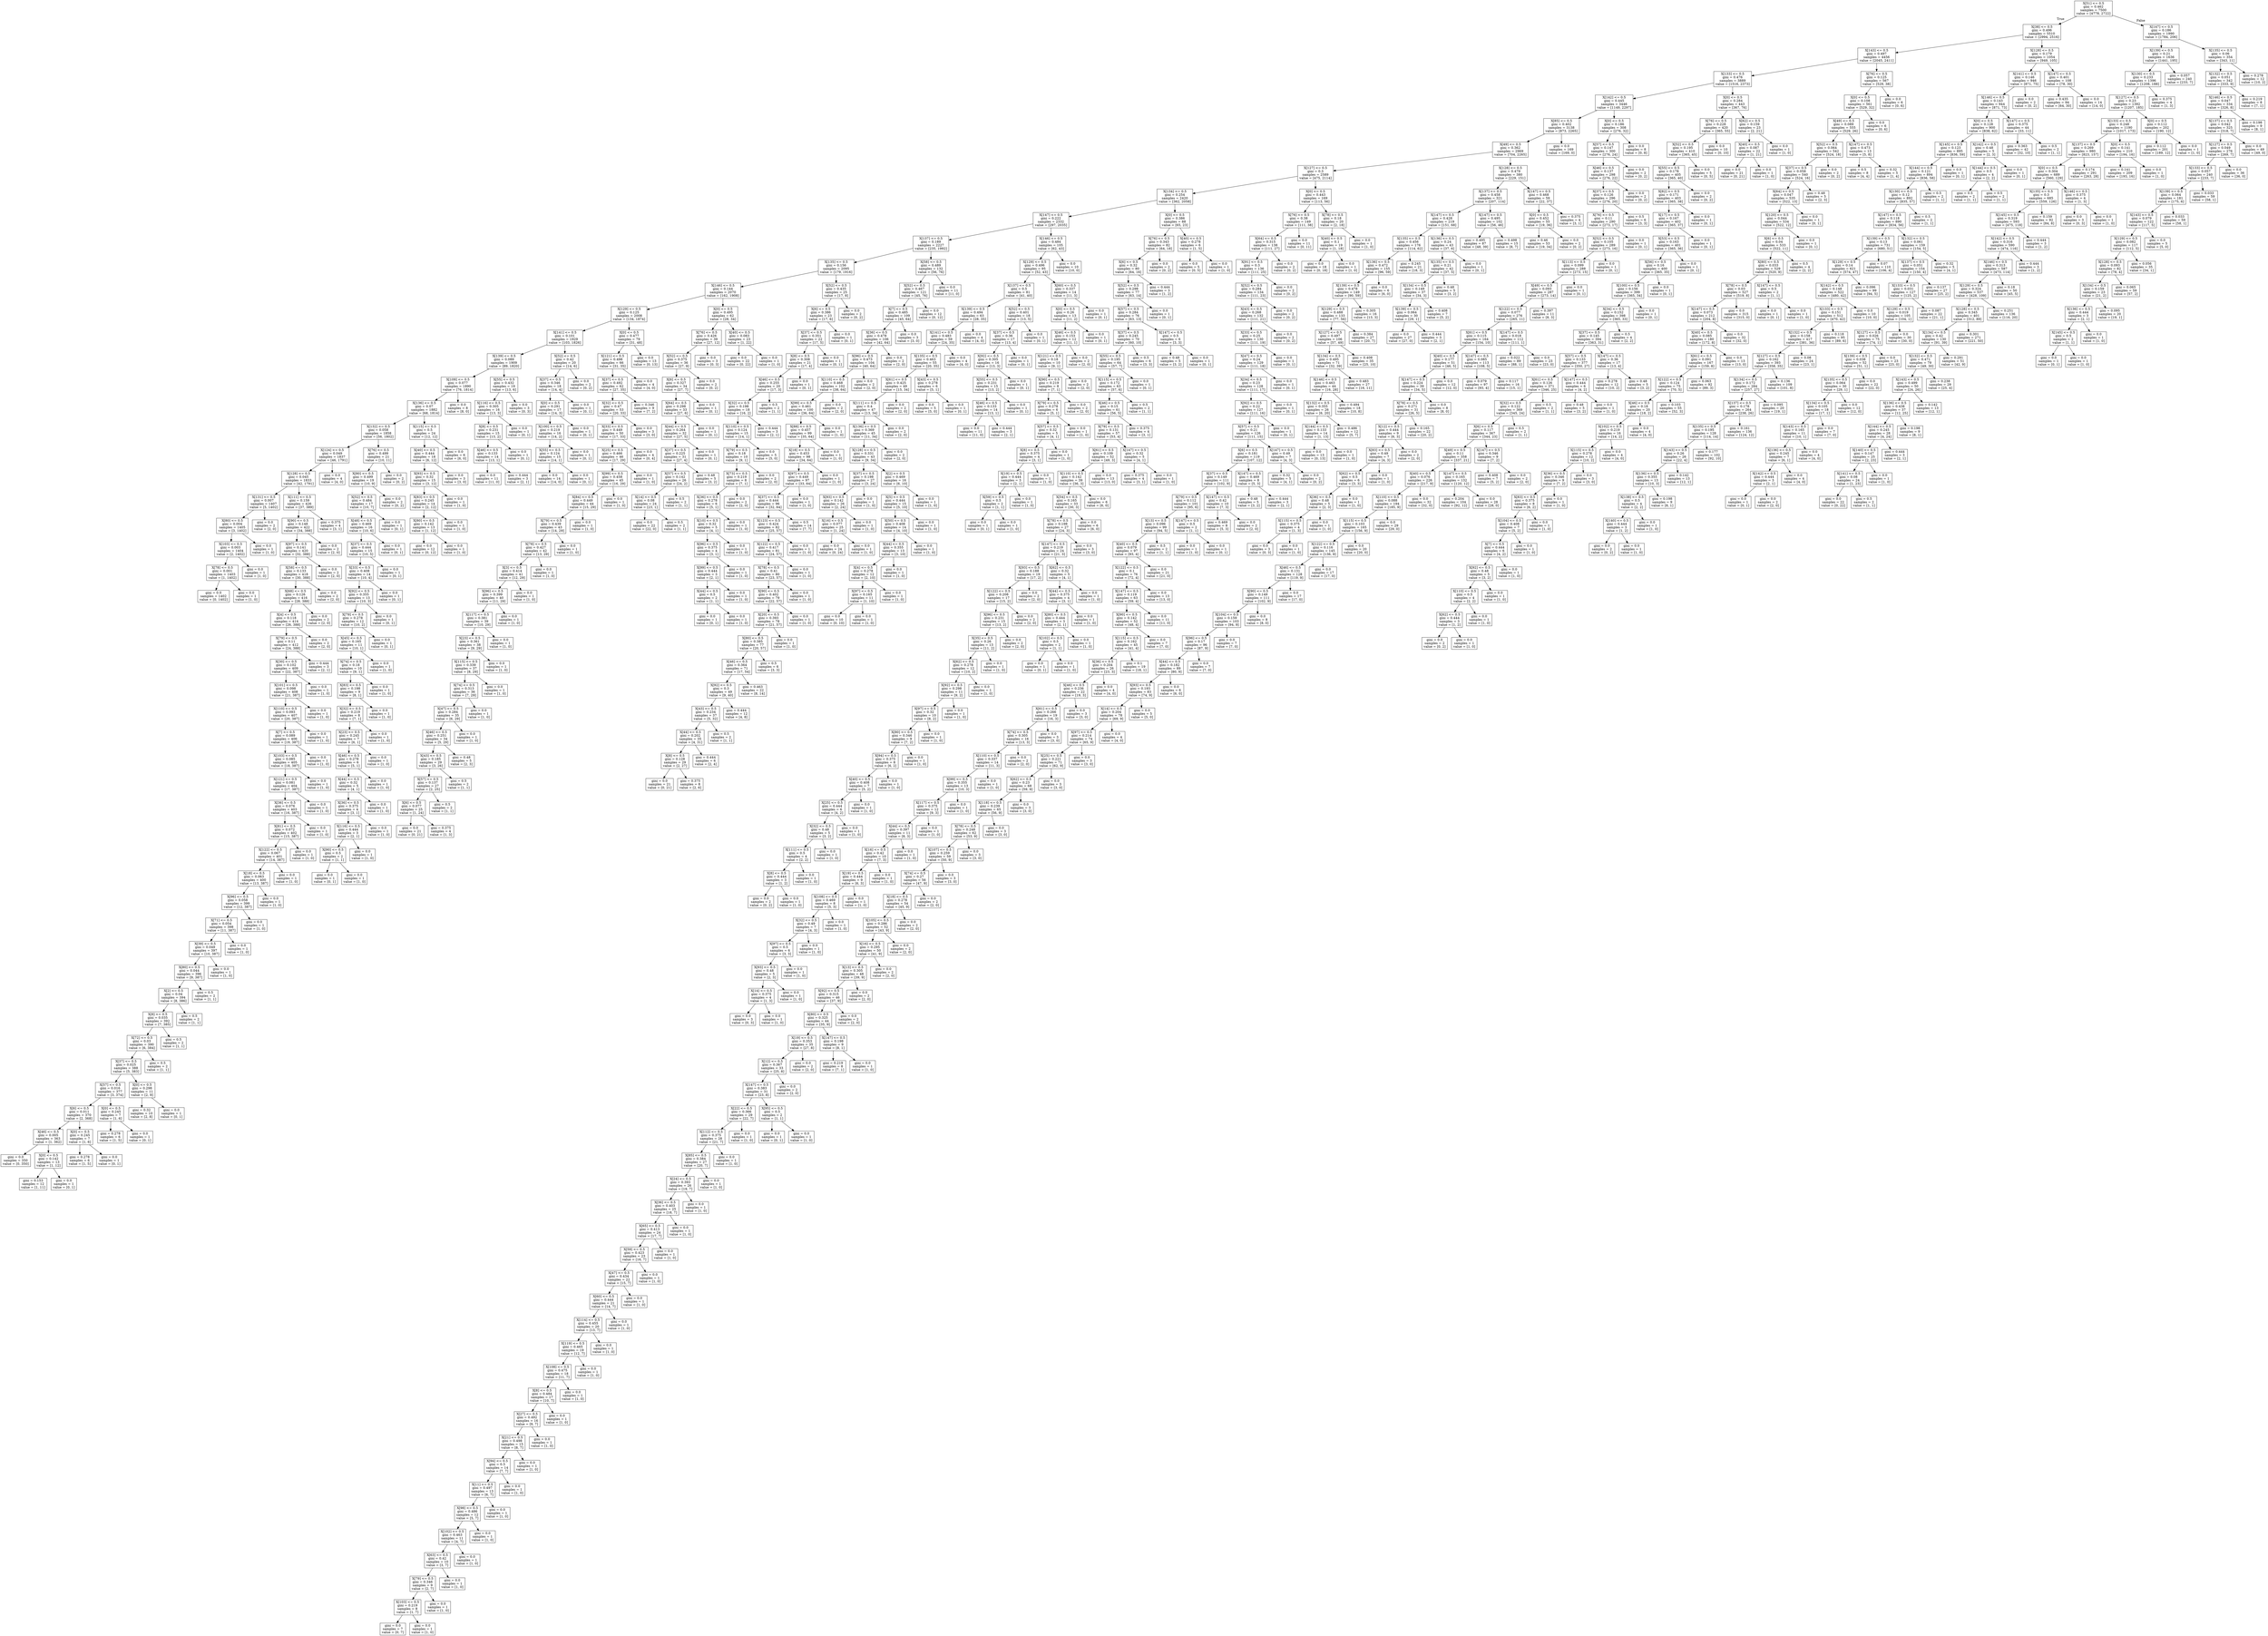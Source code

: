 digraph Tree {
node [shape=box] ;
0 [label="X[51] <= 0.5\ngini = 0.462\nsamples = 7500\nvalue = [4778, 2722]"] ;
1 [label="X[38] <= 0.5\ngini = 0.496\nsamples = 5510\nvalue = [2994, 2516]"] ;
0 -> 1 [labeldistance=2.5, labelangle=45, headlabel="True"] ;
2 [label="X[143] <= 0.5\ngini = 0.497\nsamples = 4456\nvalue = [2045, 2411]"] ;
1 -> 2 ;
3 [label="X[133] <= 0.5\ngini = 0.476\nsamples = 3889\nvalue = [1516, 2373]"] ;
2 -> 3 ;
4 [label="X[142] <= 0.5\ngini = 0.445\nsamples = 3446\nvalue = [1149, 2297]"] ;
3 -> 4 ;
5 [label="X[85] <= 0.5\ngini = 0.402\nsamples = 3138\nvalue = [873, 2265]"] ;
4 -> 5 ;
6 [label="X[49] <= 0.5\ngini = 0.362\nsamples = 2969\nvalue = [704, 2265]"] ;
5 -> 6 ;
7 [label="X[127] <= 0.5\ngini = 0.3\nsamples = 2589\nvalue = [475, 2114]"] ;
6 -> 7 ;
8 [label="X[134] <= 0.5\ngini = 0.254\nsamples = 2420\nvalue = [362, 2058]"] ;
7 -> 8 ;
9 [label="X[147] <= 0.5\ngini = 0.222\nsamples = 2332\nvalue = [297, 2035]"] ;
8 -> 9 ;
10 [label="X[137] <= 0.5\ngini = 0.189\nsamples = 2227\nvalue = [235, 1992]"] ;
9 -> 10 ;
11 [label="X[135] <= 0.5\ngini = 0.156\nsamples = 2095\nvalue = [179, 1916]"] ;
10 -> 11 ;
12 [label="X[146] <= 0.5\ngini = 0.144\nsamples = 2070\nvalue = [162, 1908]"] ;
11 -> 12 ;
13 [label="X[129] <= 0.5\ngini = 0.125\nsamples = 2008\nvalue = [134, 1874]"] ;
12 -> 13 ;
14 [label="X[141] <= 0.5\ngini = 0.101\nsamples = 1929\nvalue = [103, 1826]"] ;
13 -> 14 ;
15 [label="X[139] <= 0.5\ngini = 0.089\nsamples = 1909\nvalue = [89, 1820]"] ;
14 -> 15 ;
16 [label="X[109] <= 0.5\ngini = 0.077\nsamples = 1890\nvalue = [76, 1814]"] ;
15 -> 16 ;
17 [label="X[136] <= 0.5\ngini = 0.07\nsamples = 1882\nvalue = [68, 1814]"] ;
16 -> 17 ;
18 [label="X[132] <= 0.5\ngini = 0.058\nsamples = 1858\nvalue = [56, 1802]"] ;
17 -> 18 ;
19 [label="X[124] <= 0.5\ngini = 0.049\nsamples = 1837\nvalue = [46, 1791]"] ;
18 -> 19 ;
20 [label="X[128] <= 0.5\ngini = 0.045\nsamples = 1833\nvalue = [42, 1791]"] ;
19 -> 20 ;
21 [label="X[131] <= 0.5\ngini = 0.007\nsamples = 1407\nvalue = [5, 1402]"] ;
20 -> 21 ;
22 [label="X[80] <= 0.5\ngini = 0.004\nsamples = 1405\nvalue = [3, 1402]"] ;
21 -> 22 ;
23 [label="X[103] <= 0.5\ngini = 0.003\nsamples = 1404\nvalue = [2, 1402]"] ;
22 -> 23 ;
24 [label="X[78] <= 0.5\ngini = 0.001\nsamples = 1403\nvalue = [1, 1402]"] ;
23 -> 24 ;
25 [label="gini = 0.0\nsamples = 1402\nvalue = [0, 1402]"] ;
24 -> 25 ;
26 [label="gini = 0.0\nsamples = 1\nvalue = [1, 0]"] ;
24 -> 26 ;
27 [label="gini = 0.0\nsamples = 1\nvalue = [1, 0]"] ;
23 -> 27 ;
28 [label="gini = 0.0\nsamples = 1\nvalue = [1, 0]"] ;
22 -> 28 ;
29 [label="gini = 0.0\nsamples = 2\nvalue = [2, 0]"] ;
21 -> 29 ;
30 [label="X[111] <= 0.5\ngini = 0.159\nsamples = 426\nvalue = [37, 389]"] ;
20 -> 30 ;
31 [label="X[90] <= 0.5\ngini = 0.148\nsamples = 422\nvalue = [34, 388]"] ;
30 -> 31 ;
32 [label="X[97] <= 0.5\ngini = 0.141\nsamples = 420\nvalue = [32, 388]"] ;
31 -> 32 ;
33 [label="X[58] <= 0.5\ngini = 0.133\nsamples = 418\nvalue = [30, 388]"] ;
32 -> 33 ;
34 [label="X[68] <= 0.5\ngini = 0.126\nsamples = 416\nvalue = [28, 388]"] ;
33 -> 34 ;
35 [label="X[4] <= 0.5\ngini = 0.118\nsamples = 414\nvalue = [26, 388]"] ;
34 -> 35 ;
36 [label="X[79] <= 0.5\ngini = 0.11\nsamples = 412\nvalue = [24, 388]"] ;
35 -> 36 ;
37 [label="X[30] <= 0.5\ngini = 0.102\nsamples = 409\nvalue = [22, 387]"] ;
36 -> 37 ;
38 [label="X[101] <= 0.5\ngini = 0.098\nsamples = 408\nvalue = [21, 387]"] ;
37 -> 38 ;
39 [label="X[110] <= 0.5\ngini = 0.093\nsamples = 407\nvalue = [20, 387]"] ;
38 -> 39 ;
40 [label="X[7] <= 0.5\ngini = 0.089\nsamples = 406\nvalue = [19, 387]"] ;
39 -> 40 ;
41 [label="X[103] <= 0.5\ngini = 0.085\nsamples = 405\nvalue = [18, 387]"] ;
40 -> 41 ;
42 [label="X[121] <= 0.5\ngini = 0.081\nsamples = 404\nvalue = [17, 387]"] ;
41 -> 42 ;
43 [label="X[36] <= 0.5\ngini = 0.076\nsamples = 403\nvalue = [16, 387]"] ;
42 -> 43 ;
44 [label="X[81] <= 0.5\ngini = 0.072\nsamples = 402\nvalue = [15, 387]"] ;
43 -> 44 ;
45 [label="X[122] <= 0.5\ngini = 0.067\nsamples = 401\nvalue = [14, 387]"] ;
44 -> 45 ;
46 [label="X[18] <= 0.5\ngini = 0.063\nsamples = 400\nvalue = [13, 387]"] ;
45 -> 46 ;
47 [label="X[96] <= 0.5\ngini = 0.058\nsamples = 399\nvalue = [12, 387]"] ;
46 -> 47 ;
48 [label="X[71] <= 0.5\ngini = 0.054\nsamples = 398\nvalue = [11, 387]"] ;
47 -> 48 ;
49 [label="X[39] <= 0.5\ngini = 0.049\nsamples = 397\nvalue = [10, 387]"] ;
48 -> 49 ;
50 [label="X[80] <= 0.5\ngini = 0.044\nsamples = 396\nvalue = [9, 387]"] ;
49 -> 50 ;
51 [label="X[2] <= 0.5\ngini = 0.04\nsamples = 394\nvalue = [8, 386]"] ;
50 -> 51 ;
52 [label="X[8] <= 0.5\ngini = 0.035\nsamples = 392\nvalue = [7, 385]"] ;
51 -> 52 ;
53 [label="X[72] <= 0.5\ngini = 0.03\nsamples = 390\nvalue = [6, 384]"] ;
52 -> 53 ;
54 [label="X[37] <= 0.5\ngini = 0.025\nsamples = 388\nvalue = [5, 383]"] ;
53 -> 54 ;
55 [label="X[57] <= 0.5\ngini = 0.016\nsamples = 377\nvalue = [3, 374]"] ;
54 -> 55 ;
56 [label="X[6] <= 0.5\ngini = 0.011\nsamples = 370\nvalue = [2, 368]"] ;
55 -> 56 ;
57 [label="X[46] <= 0.5\ngini = 0.005\nsamples = 363\nvalue = [1, 362]"] ;
56 -> 57 ;
58 [label="gini = 0.0\nsamples = 350\nvalue = [0, 350]"] ;
57 -> 58 ;
59 [label="X[0] <= 0.5\ngini = 0.142\nsamples = 13\nvalue = [1, 12]"] ;
57 -> 59 ;
60 [label="gini = 0.153\nsamples = 12\nvalue = [1, 11]"] ;
59 -> 60 ;
61 [label="gini = 0.0\nsamples = 1\nvalue = [0, 1]"] ;
59 -> 61 ;
62 [label="X[0] <= 0.5\ngini = 0.245\nsamples = 7\nvalue = [1, 6]"] ;
56 -> 62 ;
63 [label="gini = 0.278\nsamples = 6\nvalue = [1, 5]"] ;
62 -> 63 ;
64 [label="gini = 0.0\nsamples = 1\nvalue = [0, 1]"] ;
62 -> 64 ;
65 [label="X[0] <= 0.5\ngini = 0.245\nsamples = 7\nvalue = [1, 6]"] ;
55 -> 65 ;
66 [label="gini = 0.278\nsamples = 6\nvalue = [1, 5]"] ;
65 -> 66 ;
67 [label="gini = 0.0\nsamples = 1\nvalue = [0, 1]"] ;
65 -> 67 ;
68 [label="X[0] <= 0.5\ngini = 0.298\nsamples = 11\nvalue = [2, 9]"] ;
54 -> 68 ;
69 [label="gini = 0.32\nsamples = 10\nvalue = [2, 8]"] ;
68 -> 69 ;
70 [label="gini = 0.0\nsamples = 1\nvalue = [0, 1]"] ;
68 -> 70 ;
71 [label="gini = 0.5\nsamples = 2\nvalue = [1, 1]"] ;
53 -> 71 ;
72 [label="gini = 0.5\nsamples = 2\nvalue = [1, 1]"] ;
52 -> 72 ;
73 [label="gini = 0.5\nsamples = 2\nvalue = [1, 1]"] ;
51 -> 73 ;
74 [label="gini = 0.5\nsamples = 2\nvalue = [1, 1]"] ;
50 -> 74 ;
75 [label="gini = 0.0\nsamples = 1\nvalue = [1, 0]"] ;
49 -> 75 ;
76 [label="gini = 0.0\nsamples = 1\nvalue = [1, 0]"] ;
48 -> 76 ;
77 [label="gini = 0.0\nsamples = 1\nvalue = [1, 0]"] ;
47 -> 77 ;
78 [label="gini = 0.0\nsamples = 1\nvalue = [1, 0]"] ;
46 -> 78 ;
79 [label="gini = 0.0\nsamples = 1\nvalue = [1, 0]"] ;
45 -> 79 ;
80 [label="gini = 0.0\nsamples = 1\nvalue = [1, 0]"] ;
44 -> 80 ;
81 [label="gini = 0.0\nsamples = 1\nvalue = [1, 0]"] ;
43 -> 81 ;
82 [label="gini = 0.0\nsamples = 1\nvalue = [1, 0]"] ;
42 -> 82 ;
83 [label="gini = 0.0\nsamples = 1\nvalue = [1, 0]"] ;
41 -> 83 ;
84 [label="gini = 0.0\nsamples = 1\nvalue = [1, 0]"] ;
40 -> 84 ;
85 [label="gini = 0.0\nsamples = 1\nvalue = [1, 0]"] ;
39 -> 85 ;
86 [label="gini = 0.0\nsamples = 1\nvalue = [1, 0]"] ;
38 -> 86 ;
87 [label="gini = 0.0\nsamples = 1\nvalue = [1, 0]"] ;
37 -> 87 ;
88 [label="gini = 0.444\nsamples = 3\nvalue = [2, 1]"] ;
36 -> 88 ;
89 [label="gini = 0.0\nsamples = 2\nvalue = [2, 0]"] ;
35 -> 89 ;
90 [label="gini = 0.0\nsamples = 2\nvalue = [2, 0]"] ;
34 -> 90 ;
91 [label="gini = 0.0\nsamples = 2\nvalue = [2, 0]"] ;
33 -> 91 ;
92 [label="gini = 0.0\nsamples = 2\nvalue = [2, 0]"] ;
32 -> 92 ;
93 [label="gini = 0.0\nsamples = 2\nvalue = [2, 0]"] ;
31 -> 93 ;
94 [label="gini = 0.375\nsamples = 4\nvalue = [3, 1]"] ;
30 -> 94 ;
95 [label="gini = 0.0\nsamples = 4\nvalue = [4, 0]"] ;
19 -> 95 ;
96 [label="X[76] <= 0.5\ngini = 0.499\nsamples = 21\nvalue = [10, 11]"] ;
18 -> 96 ;
97 [label="X[80] <= 0.5\ngini = 0.499\nsamples = 19\nvalue = [10, 9]"] ;
96 -> 97 ;
98 [label="X[52] <= 0.5\ngini = 0.484\nsamples = 17\nvalue = [10, 7]"] ;
97 -> 98 ;
99 [label="X[48] <= 0.5\ngini = 0.469\nsamples = 16\nvalue = [10, 6]"] ;
98 -> 99 ;
100 [label="X[37] <= 0.5\ngini = 0.444\nsamples = 15\nvalue = [10, 5]"] ;
99 -> 100 ;
101 [label="X[33] <= 0.5\ngini = 0.408\nsamples = 14\nvalue = [10, 4]"] ;
100 -> 101 ;
102 [label="X[92] <= 0.5\ngini = 0.355\nsamples = 13\nvalue = [10, 3]"] ;
101 -> 102 ;
103 [label="X[79] <= 0.5\ngini = 0.278\nsamples = 12\nvalue = [10, 2]"] ;
102 -> 103 ;
104 [label="X[45] <= 0.5\ngini = 0.165\nsamples = 11\nvalue = [10, 1]"] ;
103 -> 104 ;
105 [label="X[74] <= 0.5\ngini = 0.18\nsamples = 10\nvalue = [9, 1]"] ;
104 -> 105 ;
106 [label="X[83] <= 0.5\ngini = 0.198\nsamples = 9\nvalue = [8, 1]"] ;
105 -> 106 ;
107 [label="X[32] <= 0.5\ngini = 0.219\nsamples = 8\nvalue = [7, 1]"] ;
106 -> 107 ;
108 [label="X[23] <= 0.5\ngini = 0.245\nsamples = 7\nvalue = [6, 1]"] ;
107 -> 108 ;
109 [label="X[46] <= 0.5\ngini = 0.278\nsamples = 6\nvalue = [5, 1]"] ;
108 -> 109 ;
110 [label="X[44] <= 0.5\ngini = 0.32\nsamples = 5\nvalue = [4, 1]"] ;
109 -> 110 ;
111 [label="X[36] <= 0.5\ngini = 0.375\nsamples = 4\nvalue = [3, 1]"] ;
110 -> 111 ;
112 [label="X[116] <= 0.5\ngini = 0.444\nsamples = 3\nvalue = [2, 1]"] ;
111 -> 112 ;
113 [label="X[90] <= 0.5\ngini = 0.5\nsamples = 2\nvalue = [1, 1]"] ;
112 -> 113 ;
114 [label="gini = 0.0\nsamples = 1\nvalue = [0, 1]"] ;
113 -> 114 ;
115 [label="gini = 0.0\nsamples = 1\nvalue = [1, 0]"] ;
113 -> 115 ;
116 [label="gini = 0.0\nsamples = 1\nvalue = [1, 0]"] ;
112 -> 116 ;
117 [label="gini = 0.0\nsamples = 1\nvalue = [1, 0]"] ;
111 -> 117 ;
118 [label="gini = 0.0\nsamples = 1\nvalue = [1, 0]"] ;
110 -> 118 ;
119 [label="gini = 0.0\nsamples = 1\nvalue = [1, 0]"] ;
109 -> 119 ;
120 [label="gini = 0.0\nsamples = 1\nvalue = [1, 0]"] ;
108 -> 120 ;
121 [label="gini = 0.0\nsamples = 1\nvalue = [1, 0]"] ;
107 -> 121 ;
122 [label="gini = 0.0\nsamples = 1\nvalue = [1, 0]"] ;
106 -> 122 ;
123 [label="gini = 0.0\nsamples = 1\nvalue = [1, 0]"] ;
105 -> 123 ;
124 [label="gini = 0.0\nsamples = 1\nvalue = [1, 0]"] ;
104 -> 124 ;
125 [label="gini = 0.0\nsamples = 1\nvalue = [0, 1]"] ;
103 -> 125 ;
126 [label="gini = 0.0\nsamples = 1\nvalue = [0, 1]"] ;
102 -> 126 ;
127 [label="gini = 0.0\nsamples = 1\nvalue = [0, 1]"] ;
101 -> 127 ;
128 [label="gini = 0.0\nsamples = 1\nvalue = [0, 1]"] ;
100 -> 128 ;
129 [label="gini = 0.0\nsamples = 1\nvalue = [0, 1]"] ;
99 -> 129 ;
130 [label="gini = 0.0\nsamples = 1\nvalue = [0, 1]"] ;
98 -> 130 ;
131 [label="gini = 0.0\nsamples = 2\nvalue = [0, 2]"] ;
97 -> 131 ;
132 [label="gini = 0.0\nsamples = 2\nvalue = [0, 2]"] ;
96 -> 132 ;
133 [label="X[115] <= 0.5\ngini = 0.5\nsamples = 24\nvalue = [12, 12]"] ;
17 -> 133 ;
134 [label="X[40] <= 0.5\ngini = 0.444\nsamples = 18\nvalue = [6, 12]"] ;
133 -> 134 ;
135 [label="X[93] <= 0.5\ngini = 0.32\nsamples = 15\nvalue = [3, 12]"] ;
134 -> 135 ;
136 [label="X[83] <= 0.5\ngini = 0.245\nsamples = 14\nvalue = [2, 12]"] ;
135 -> 136 ;
137 [label="X[80] <= 0.5\ngini = 0.142\nsamples = 13\nvalue = [1, 12]"] ;
136 -> 137 ;
138 [label="gini = 0.0\nsamples = 12\nvalue = [0, 12]"] ;
137 -> 138 ;
139 [label="gini = 0.0\nsamples = 1\nvalue = [1, 0]"] ;
137 -> 139 ;
140 [label="gini = 0.0\nsamples = 1\nvalue = [1, 0]"] ;
136 -> 140 ;
141 [label="gini = 0.0\nsamples = 1\nvalue = [1, 0]"] ;
135 -> 141 ;
142 [label="gini = 0.0\nsamples = 3\nvalue = [3, 0]"] ;
134 -> 142 ;
143 [label="gini = 0.0\nsamples = 6\nvalue = [6, 0]"] ;
133 -> 143 ;
144 [label="gini = 0.0\nsamples = 8\nvalue = [8, 0]"] ;
16 -> 144 ;
145 [label="X[55] <= 0.5\ngini = 0.432\nsamples = 19\nvalue = [13, 6]"] ;
15 -> 145 ;
146 [label="X[116] <= 0.5\ngini = 0.305\nsamples = 16\nvalue = [13, 3]"] ;
145 -> 146 ;
147 [label="X[8] <= 0.5\ngini = 0.231\nsamples = 15\nvalue = [13, 2]"] ;
146 -> 147 ;
148 [label="X[46] <= 0.5\ngini = 0.133\nsamples = 14\nvalue = [13, 1]"] ;
147 -> 148 ;
149 [label="gini = 0.0\nsamples = 11\nvalue = [11, 0]"] ;
148 -> 149 ;
150 [label="gini = 0.444\nsamples = 3\nvalue = [2, 1]"] ;
148 -> 150 ;
151 [label="gini = 0.0\nsamples = 1\nvalue = [0, 1]"] ;
147 -> 151 ;
152 [label="gini = 0.0\nsamples = 1\nvalue = [0, 1]"] ;
146 -> 152 ;
153 [label="gini = 0.0\nsamples = 3\nvalue = [0, 3]"] ;
145 -> 153 ;
154 [label="X[52] <= 0.5\ngini = 0.42\nsamples = 20\nvalue = [14, 6]"] ;
14 -> 154 ;
155 [label="X[37] <= 0.5\ngini = 0.346\nsamples = 18\nvalue = [14, 4]"] ;
154 -> 155 ;
156 [label="X[0] <= 0.5\ngini = 0.291\nsamples = 17\nvalue = [14, 3]"] ;
155 -> 156 ;
157 [label="X[100] <= 0.5\ngini = 0.219\nsamples = 16\nvalue = [14, 2]"] ;
156 -> 157 ;
158 [label="X[55] <= 0.5\ngini = 0.124\nsamples = 15\nvalue = [14, 1]"] ;
157 -> 158 ;
159 [label="gini = 0.0\nsamples = 14\nvalue = [14, 0]"] ;
158 -> 159 ;
160 [label="gini = 0.0\nsamples = 1\nvalue = [0, 1]"] ;
158 -> 160 ;
161 [label="gini = 0.0\nsamples = 1\nvalue = [0, 1]"] ;
157 -> 161 ;
162 [label="gini = 0.0\nsamples = 1\nvalue = [0, 1]"] ;
156 -> 162 ;
163 [label="gini = 0.0\nsamples = 1\nvalue = [0, 1]"] ;
155 -> 163 ;
164 [label="gini = 0.0\nsamples = 2\nvalue = [0, 2]"] ;
154 -> 164 ;
165 [label="X[0] <= 0.5\ngini = 0.477\nsamples = 79\nvalue = [31, 48]"] ;
13 -> 165 ;
166 [label="X[121] <= 0.5\ngini = 0.498\nsamples = 66\nvalue = [31, 35]"] ;
165 -> 166 ;
167 [label="X[37] <= 0.5\ngini = 0.492\nsamples = 62\nvalue = [27, 35]"] ;
166 -> 167 ;
168 [label="X[32] <= 0.5\ngini = 0.47\nsamples = 53\nvalue = [20, 33]"] ;
167 -> 168 ;
169 [label="X[33] <= 0.5\ngini = 0.449\nsamples = 50\nvalue = [17, 33]"] ;
168 -> 169 ;
170 [label="X[25] <= 0.5\ngini = 0.466\nsamples = 46\nvalue = [17, 29]"] ;
169 -> 170 ;
171 [label="X[99] <= 0.5\ngini = 0.458\nsamples = 45\nvalue = [16, 29]"] ;
170 -> 171 ;
172 [label="X[84] <= 0.5\ngini = 0.449\nsamples = 44\nvalue = [15, 29]"] ;
171 -> 172 ;
173 [label="X[79] <= 0.5\ngini = 0.439\nsamples = 43\nvalue = [14, 29]"] ;
172 -> 173 ;
174 [label="X[78] <= 0.5\ngini = 0.427\nsamples = 42\nvalue = [13, 29]"] ;
173 -> 174 ;
175 [label="X[3] <= 0.5\ngini = 0.414\nsamples = 41\nvalue = [12, 29]"] ;
174 -> 175 ;
176 [label="X[96] <= 0.5\ngini = 0.399\nsamples = 40\nvalue = [11, 29]"] ;
175 -> 176 ;
177 [label="X[117] <= 0.5\ngini = 0.381\nsamples = 39\nvalue = [10, 29]"] ;
176 -> 177 ;
178 [label="X[23] <= 0.5\ngini = 0.361\nsamples = 38\nvalue = [9, 29]"] ;
177 -> 178 ;
179 [label="X[115] <= 0.5\ngini = 0.339\nsamples = 37\nvalue = [8, 29]"] ;
178 -> 179 ;
180 [label="X[74] <= 0.5\ngini = 0.313\nsamples = 36\nvalue = [7, 29]"] ;
179 -> 180 ;
181 [label="X[47] <= 0.5\ngini = 0.284\nsamples = 35\nvalue = [6, 29]"] ;
180 -> 181 ;
182 [label="X[46] <= 0.5\ngini = 0.251\nsamples = 34\nvalue = [5, 29]"] ;
181 -> 182 ;
183 [label="X[43] <= 0.5\ngini = 0.185\nsamples = 29\nvalue = [3, 26]"] ;
182 -> 183 ;
184 [label="X[57] <= 0.5\ngini = 0.137\nsamples = 27\nvalue = [2, 25]"] ;
183 -> 184 ;
185 [label="X[6] <= 0.5\ngini = 0.077\nsamples = 25\nvalue = [1, 24]"] ;
184 -> 185 ;
186 [label="gini = 0.0\nsamples = 21\nvalue = [0, 21]"] ;
185 -> 186 ;
187 [label="gini = 0.375\nsamples = 4\nvalue = [1, 3]"] ;
185 -> 187 ;
188 [label="gini = 0.5\nsamples = 2\nvalue = [1, 1]"] ;
184 -> 188 ;
189 [label="gini = 0.5\nsamples = 2\nvalue = [1, 1]"] ;
183 -> 189 ;
190 [label="gini = 0.48\nsamples = 5\nvalue = [2, 3]"] ;
182 -> 190 ;
191 [label="gini = 0.0\nsamples = 1\nvalue = [1, 0]"] ;
181 -> 191 ;
192 [label="gini = 0.0\nsamples = 1\nvalue = [1, 0]"] ;
180 -> 192 ;
193 [label="gini = 0.0\nsamples = 1\nvalue = [1, 0]"] ;
179 -> 193 ;
194 [label="gini = 0.0\nsamples = 1\nvalue = [1, 0]"] ;
178 -> 194 ;
195 [label="gini = 0.0\nsamples = 1\nvalue = [1, 0]"] ;
177 -> 195 ;
196 [label="gini = 0.0\nsamples = 1\nvalue = [1, 0]"] ;
176 -> 196 ;
197 [label="gini = 0.0\nsamples = 1\nvalue = [1, 0]"] ;
175 -> 197 ;
198 [label="gini = 0.0\nsamples = 1\nvalue = [1, 0]"] ;
174 -> 198 ;
199 [label="gini = 0.0\nsamples = 1\nvalue = [1, 0]"] ;
173 -> 199 ;
200 [label="gini = 0.0\nsamples = 1\nvalue = [1, 0]"] ;
172 -> 200 ;
201 [label="gini = 0.0\nsamples = 1\nvalue = [1, 0]"] ;
171 -> 201 ;
202 [label="gini = 0.0\nsamples = 1\nvalue = [1, 0]"] ;
170 -> 202 ;
203 [label="gini = 0.0\nsamples = 4\nvalue = [0, 4]"] ;
169 -> 203 ;
204 [label="gini = 0.0\nsamples = 3\nvalue = [3, 0]"] ;
168 -> 204 ;
205 [label="gini = 0.346\nsamples = 9\nvalue = [7, 2]"] ;
167 -> 205 ;
206 [label="gini = 0.0\nsamples = 4\nvalue = [4, 0]"] ;
166 -> 206 ;
207 [label="gini = 0.0\nsamples = 13\nvalue = [0, 13]"] ;
165 -> 207 ;
208 [label="X[0] <= 0.5\ngini = 0.495\nsamples = 62\nvalue = [28, 34]"] ;
12 -> 208 ;
209 [label="X[76] <= 0.5\ngini = 0.426\nsamples = 39\nvalue = [27, 12]"] ;
208 -> 209 ;
210 [label="X[52] <= 0.5\ngini = 0.375\nsamples = 36\nvalue = [27, 9]"] ;
209 -> 210 ;
211 [label="X[6] <= 0.5\ngini = 0.327\nsamples = 34\nvalue = [27, 7]"] ;
210 -> 211 ;
212 [label="X[64] <= 0.5\ngini = 0.298\nsamples = 33\nvalue = [27, 6]"] ;
211 -> 212 ;
213 [label="X[44] <= 0.5\ngini = 0.264\nsamples = 32\nvalue = [27, 5]"] ;
212 -> 213 ;
214 [label="X[37] <= 0.5\ngini = 0.225\nsamples = 31\nvalue = [27, 4]"] ;
213 -> 214 ;
215 [label="X[57] <= 0.5\ngini = 0.142\nsamples = 26\nvalue = [24, 2]"] ;
214 -> 215 ;
216 [label="X[14] <= 0.5\ngini = 0.08\nsamples = 24\nvalue = [23, 1]"] ;
215 -> 216 ;
217 [label="gini = 0.0\nsamples = 22\nvalue = [22, 0]"] ;
216 -> 217 ;
218 [label="gini = 0.5\nsamples = 2\nvalue = [1, 1]"] ;
216 -> 218 ;
219 [label="gini = 0.5\nsamples = 2\nvalue = [1, 1]"] ;
215 -> 219 ;
220 [label="gini = 0.48\nsamples = 5\nvalue = [3, 2]"] ;
214 -> 220 ;
221 [label="gini = 0.0\nsamples = 1\nvalue = [0, 1]"] ;
213 -> 221 ;
222 [label="gini = 0.0\nsamples = 1\nvalue = [0, 1]"] ;
212 -> 222 ;
223 [label="gini = 0.0\nsamples = 1\nvalue = [0, 1]"] ;
211 -> 223 ;
224 [label="gini = 0.0\nsamples = 2\nvalue = [0, 2]"] ;
210 -> 224 ;
225 [label="gini = 0.0\nsamples = 3\nvalue = [0, 3]"] ;
209 -> 225 ;
226 [label="X[40] <= 0.5\ngini = 0.083\nsamples = 23\nvalue = [1, 22]"] ;
208 -> 226 ;
227 [label="gini = 0.0\nsamples = 22\nvalue = [0, 22]"] ;
226 -> 227 ;
228 [label="gini = 0.0\nsamples = 1\nvalue = [1, 0]"] ;
226 -> 228 ;
229 [label="X[52] <= 0.5\ngini = 0.435\nsamples = 25\nvalue = [17, 8]"] ;
11 -> 229 ;
230 [label="X[6] <= 0.5\ngini = 0.386\nsamples = 23\nvalue = [17, 6]"] ;
229 -> 230 ;
231 [label="X[37] <= 0.5\ngini = 0.351\nsamples = 22\nvalue = [17, 5]"] ;
230 -> 231 ;
232 [label="X[8] <= 0.5\ngini = 0.308\nsamples = 21\nvalue = [17, 4]"] ;
231 -> 232 ;
233 [label="X[46] <= 0.5\ngini = 0.255\nsamples = 20\nvalue = [17, 3]"] ;
232 -> 233 ;
234 [label="X[32] <= 0.5\ngini = 0.198\nsamples = 18\nvalue = [16, 2]"] ;
233 -> 234 ;
235 [label="X[110] <= 0.5\ngini = 0.124\nsamples = 15\nvalue = [14, 1]"] ;
234 -> 235 ;
236 [label="X[79] <= 0.5\ngini = 0.18\nsamples = 10\nvalue = [9, 1]"] ;
235 -> 236 ;
237 [label="X[73] <= 0.5\ngini = 0.219\nsamples = 8\nvalue = [7, 1]"] ;
236 -> 237 ;
238 [label="X[36] <= 0.5\ngini = 0.278\nsamples = 6\nvalue = [5, 1]"] ;
237 -> 238 ;
239 [label="X[10] <= 0.5\ngini = 0.32\nsamples = 5\nvalue = [4, 1]"] ;
238 -> 239 ;
240 [label="X[96] <= 0.5\ngini = 0.375\nsamples = 4\nvalue = [3, 1]"] ;
239 -> 240 ;
241 [label="X[99] <= 0.5\ngini = 0.444\nsamples = 3\nvalue = [2, 1]"] ;
240 -> 241 ;
242 [label="X[44] <= 0.5\ngini = 0.5\nsamples = 2\nvalue = [1, 1]"] ;
241 -> 242 ;
243 [label="gini = 0.0\nsamples = 1\nvalue = [0, 1]"] ;
242 -> 243 ;
244 [label="gini = 0.0\nsamples = 1\nvalue = [1, 0]"] ;
242 -> 244 ;
245 [label="gini = 0.0\nsamples = 1\nvalue = [1, 0]"] ;
241 -> 245 ;
246 [label="gini = 0.0\nsamples = 1\nvalue = [1, 0]"] ;
240 -> 246 ;
247 [label="gini = 0.0\nsamples = 1\nvalue = [1, 0]"] ;
239 -> 247 ;
248 [label="gini = 0.0\nsamples = 1\nvalue = [1, 0]"] ;
238 -> 248 ;
249 [label="gini = 0.0\nsamples = 2\nvalue = [2, 0]"] ;
237 -> 249 ;
250 [label="gini = 0.0\nsamples = 2\nvalue = [2, 0]"] ;
236 -> 250 ;
251 [label="gini = 0.0\nsamples = 5\nvalue = [5, 0]"] ;
235 -> 251 ;
252 [label="gini = 0.444\nsamples = 3\nvalue = [2, 1]"] ;
234 -> 252 ;
253 [label="gini = 0.5\nsamples = 2\nvalue = [1, 1]"] ;
233 -> 253 ;
254 [label="gini = 0.0\nsamples = 1\nvalue = [0, 1]"] ;
232 -> 254 ;
255 [label="gini = 0.0\nsamples = 1\nvalue = [0, 1]"] ;
231 -> 255 ;
256 [label="gini = 0.0\nsamples = 1\nvalue = [0, 1]"] ;
230 -> 256 ;
257 [label="gini = 0.0\nsamples = 2\nvalue = [0, 2]"] ;
229 -> 257 ;
258 [label="X[58] <= 0.5\ngini = 0.489\nsamples = 132\nvalue = [56, 76]"] ;
10 -> 258 ;
259 [label="X[52] <= 0.5\ngini = 0.467\nsamples = 121\nvalue = [45, 76]"] ;
258 -> 259 ;
260 [label="X[7] <= 0.5\ngini = 0.485\nsamples = 109\nvalue = [45, 64]"] ;
259 -> 260 ;
261 [label="X[36] <= 0.5\ngini = 0.478\nsamples = 106\nvalue = [42, 64]"] ;
260 -> 261 ;
262 [label="X[96] <= 0.5\ngini = 0.473\nsamples = 104\nvalue = [40, 64]"] ;
261 -> 262 ;
263 [label="X[110] <= 0.5\ngini = 0.468\nsamples = 102\nvalue = [38, 64]"] ;
262 -> 263 ;
264 [label="X[99] <= 0.5\ngini = 0.461\nsamples = 100\nvalue = [36, 64]"] ;
263 -> 264 ;
265 [label="X[88] <= 0.5\ngini = 0.457\nsamples = 99\nvalue = [35, 64]"] ;
264 -> 265 ;
266 [label="X[18] <= 0.5\ngini = 0.453\nsamples = 98\nvalue = [34, 64]"] ;
265 -> 266 ;
267 [label="X[97] <= 0.5\ngini = 0.449\nsamples = 97\nvalue = [33, 64]"] ;
266 -> 267 ;
268 [label="X[37] <= 0.5\ngini = 0.444\nsamples = 96\nvalue = [32, 64]"] ;
267 -> 268 ;
269 [label="X[123] <= 0.5\ngini = 0.424\nsamples = 82\nvalue = [25, 57]"] ;
268 -> 269 ;
270 [label="X[122] <= 0.5\ngini = 0.417\nsamples = 81\nvalue = [24, 57]"] ;
269 -> 270 ;
271 [label="X[78] <= 0.5\ngini = 0.41\nsamples = 80\nvalue = [23, 57]"] ;
270 -> 271 ;
272 [label="X[90] <= 0.5\ngini = 0.402\nsamples = 79\nvalue = [22, 57]"] ;
271 -> 272 ;
273 [label="X[20] <= 0.5\ngini = 0.393\nsamples = 78\nvalue = [21, 57]"] ;
272 -> 273 ;
274 [label="X[80] <= 0.5\ngini = 0.385\nsamples = 77\nvalue = [20, 57]"] ;
273 -> 274 ;
275 [label="X[46] <= 0.5\ngini = 0.364\nsamples = 71\nvalue = [17, 54]"] ;
274 -> 275 ;
276 [label="X[92] <= 0.5\ngini = 0.3\nsamples = 49\nvalue = [9, 40]"] ;
275 -> 276 ;
277 [label="X[43] <= 0.5\ngini = 0.234\nsamples = 37\nvalue = [5, 32]"] ;
276 -> 277 ;
278 [label="X[44] <= 0.5\ngini = 0.202\nsamples = 35\nvalue = [4, 31]"] ;
277 -> 278 ;
279 [label="X[8] <= 0.5\ngini = 0.128\nsamples = 29\nvalue = [2, 27]"] ;
278 -> 279 ;
280 [label="gini = 0.0\nsamples = 21\nvalue = [0, 21]"] ;
279 -> 280 ;
281 [label="gini = 0.375\nsamples = 8\nvalue = [2, 6]"] ;
279 -> 281 ;
282 [label="gini = 0.444\nsamples = 6\nvalue = [2, 4]"] ;
278 -> 282 ;
283 [label="gini = 0.5\nsamples = 2\nvalue = [1, 1]"] ;
277 -> 283 ;
284 [label="gini = 0.444\nsamples = 12\nvalue = [4, 8]"] ;
276 -> 284 ;
285 [label="gini = 0.463\nsamples = 22\nvalue = [8, 14]"] ;
275 -> 285 ;
286 [label="gini = 0.5\nsamples = 6\nvalue = [3, 3]"] ;
274 -> 286 ;
287 [label="gini = 0.0\nsamples = 1\nvalue = [1, 0]"] ;
273 -> 287 ;
288 [label="gini = 0.0\nsamples = 1\nvalue = [1, 0]"] ;
272 -> 288 ;
289 [label="gini = 0.0\nsamples = 1\nvalue = [1, 0]"] ;
271 -> 289 ;
290 [label="gini = 0.0\nsamples = 1\nvalue = [1, 0]"] ;
270 -> 290 ;
291 [label="gini = 0.0\nsamples = 1\nvalue = [1, 0]"] ;
269 -> 291 ;
292 [label="gini = 0.5\nsamples = 14\nvalue = [7, 7]"] ;
268 -> 292 ;
293 [label="gini = 0.0\nsamples = 1\nvalue = [1, 0]"] ;
267 -> 293 ;
294 [label="gini = 0.0\nsamples = 1\nvalue = [1, 0]"] ;
266 -> 294 ;
295 [label="gini = 0.0\nsamples = 1\nvalue = [1, 0]"] ;
265 -> 295 ;
296 [label="gini = 0.0\nsamples = 1\nvalue = [1, 0]"] ;
264 -> 296 ;
297 [label="gini = 0.0\nsamples = 2\nvalue = [2, 0]"] ;
263 -> 297 ;
298 [label="gini = 0.0\nsamples = 2\nvalue = [2, 0]"] ;
262 -> 298 ;
299 [label="gini = 0.0\nsamples = 2\nvalue = [2, 0]"] ;
261 -> 299 ;
300 [label="gini = 0.0\nsamples = 3\nvalue = [3, 0]"] ;
260 -> 300 ;
301 [label="gini = 0.0\nsamples = 12\nvalue = [0, 12]"] ;
259 -> 301 ;
302 [label="gini = 0.0\nsamples = 11\nvalue = [11, 0]"] ;
258 -> 302 ;
303 [label="X[146] <= 0.5\ngini = 0.484\nsamples = 105\nvalue = [62, 43]"] ;
9 -> 303 ;
304 [label="X[129] <= 0.5\ngini = 0.496\nsamples = 95\nvalue = [52, 43]"] ;
303 -> 304 ;
305 [label="X[137] <= 0.5\ngini = 0.5\nsamples = 81\nvalue = [41, 40]"] ;
304 -> 305 ;
306 [label="X[139] <= 0.5\ngini = 0.494\nsamples = 63\nvalue = [28, 35]"] ;
305 -> 306 ;
307 [label="X[141] <= 0.5\ngini = 0.483\nsamples = 59\nvalue = [24, 35]"] ;
306 -> 307 ;
308 [label="X[135] <= 0.5\ngini = 0.463\nsamples = 55\nvalue = [20, 35]"] ;
307 -> 308 ;
309 [label="X[61] <= 0.5\ngini = 0.425\nsamples = 49\nvalue = [15, 34]"] ;
308 -> 309 ;
310 [label="X[111] <= 0.5\ngini = 0.4\nsamples = 47\nvalue = [13, 34]"] ;
309 -> 310 ;
311 [label="X[136] <= 0.5\ngini = 0.369\nsamples = 45\nvalue = [11, 34]"] ;
310 -> 311 ;
312 [label="X[128] <= 0.5\ngini = 0.331\nsamples = 43\nvalue = [9, 34]"] ;
311 -> 312 ;
313 [label="X[37] <= 0.5\ngini = 0.198\nsamples = 27\nvalue = [3, 24]"] ;
312 -> 313 ;
314 [label="X[93] <= 0.5\ngini = 0.142\nsamples = 26\nvalue = [2, 24]"] ;
313 -> 314 ;
315 [label="X[16] <= 0.5\ngini = 0.077\nsamples = 25\nvalue = [1, 24]"] ;
314 -> 315 ;
316 [label="gini = 0.0\nsamples = 24\nvalue = [0, 24]"] ;
315 -> 316 ;
317 [label="gini = 0.0\nsamples = 1\nvalue = [1, 0]"] ;
315 -> 317 ;
318 [label="gini = 0.0\nsamples = 1\nvalue = [1, 0]"] ;
314 -> 318 ;
319 [label="gini = 0.0\nsamples = 1\nvalue = [1, 0]"] ;
313 -> 319 ;
320 [label="X[2] <= 0.5\ngini = 0.469\nsamples = 16\nvalue = [6, 10]"] ;
312 -> 320 ;
321 [label="X[5] <= 0.5\ngini = 0.444\nsamples = 15\nvalue = [5, 10]"] ;
320 -> 321 ;
322 [label="X[50] <= 0.5\ngini = 0.408\nsamples = 14\nvalue = [4, 10]"] ;
321 -> 322 ;
323 [label="X[44] <= 0.5\ngini = 0.355\nsamples = 13\nvalue = [3, 10]"] ;
322 -> 323 ;
324 [label="X[4] <= 0.5\ngini = 0.278\nsamples = 12\nvalue = [2, 10]"] ;
323 -> 324 ;
325 [label="X[97] <= 0.5\ngini = 0.165\nsamples = 11\nvalue = [1, 10]"] ;
324 -> 325 ;
326 [label="gini = 0.0\nsamples = 10\nvalue = [0, 10]"] ;
325 -> 326 ;
327 [label="gini = 0.0\nsamples = 1\nvalue = [1, 0]"] ;
325 -> 327 ;
328 [label="gini = 0.0\nsamples = 1\nvalue = [1, 0]"] ;
324 -> 328 ;
329 [label="gini = 0.0\nsamples = 1\nvalue = [1, 0]"] ;
323 -> 329 ;
330 [label="gini = 0.0\nsamples = 1\nvalue = [1, 0]"] ;
322 -> 330 ;
331 [label="gini = 0.0\nsamples = 1\nvalue = [1, 0]"] ;
321 -> 331 ;
332 [label="gini = 0.0\nsamples = 1\nvalue = [1, 0]"] ;
320 -> 332 ;
333 [label="gini = 0.0\nsamples = 2\nvalue = [2, 0]"] ;
311 -> 333 ;
334 [label="gini = 0.0\nsamples = 2\nvalue = [2, 0]"] ;
310 -> 334 ;
335 [label="gini = 0.0\nsamples = 2\nvalue = [2, 0]"] ;
309 -> 335 ;
336 [label="X[43] <= 0.5\ngini = 0.278\nsamples = 6\nvalue = [5, 1]"] ;
308 -> 336 ;
337 [label="gini = 0.0\nsamples = 5\nvalue = [5, 0]"] ;
336 -> 337 ;
338 [label="gini = 0.0\nsamples = 1\nvalue = [0, 1]"] ;
336 -> 338 ;
339 [label="gini = 0.0\nsamples = 4\nvalue = [4, 0]"] ;
307 -> 339 ;
340 [label="gini = 0.0\nsamples = 4\nvalue = [4, 0]"] ;
306 -> 340 ;
341 [label="X[52] <= 0.5\ngini = 0.401\nsamples = 18\nvalue = [13, 5]"] ;
305 -> 341 ;
342 [label="X[37] <= 0.5\ngini = 0.36\nsamples = 17\nvalue = [13, 4]"] ;
341 -> 342 ;
343 [label="X[92] <= 0.5\ngini = 0.305\nsamples = 16\nvalue = [13, 3]"] ;
342 -> 343 ;
344 [label="X[55] <= 0.5\ngini = 0.231\nsamples = 15\nvalue = [13, 2]"] ;
343 -> 344 ;
345 [label="X[46] <= 0.5\ngini = 0.133\nsamples = 14\nvalue = [13, 1]"] ;
344 -> 345 ;
346 [label="gini = 0.0\nsamples = 11\nvalue = [11, 0]"] ;
345 -> 346 ;
347 [label="gini = 0.444\nsamples = 3\nvalue = [2, 1]"] ;
345 -> 347 ;
348 [label="gini = 0.0\nsamples = 1\nvalue = [0, 1]"] ;
344 -> 348 ;
349 [label="gini = 0.0\nsamples = 1\nvalue = [0, 1]"] ;
343 -> 349 ;
350 [label="gini = 0.0\nsamples = 1\nvalue = [0, 1]"] ;
342 -> 350 ;
351 [label="gini = 0.0\nsamples = 1\nvalue = [0, 1]"] ;
341 -> 351 ;
352 [label="X[60] <= 0.5\ngini = 0.337\nsamples = 14\nvalue = [11, 3]"] ;
304 -> 352 ;
353 [label="X[0] <= 0.5\ngini = 0.26\nsamples = 13\nvalue = [11, 2]"] ;
352 -> 353 ;
354 [label="X[46] <= 0.5\ngini = 0.153\nsamples = 12\nvalue = [11, 1]"] ;
353 -> 354 ;
355 [label="X[121] <= 0.5\ngini = 0.18\nsamples = 10\nvalue = [9, 1]"] ;
354 -> 355 ;
356 [label="X[90] <= 0.5\ngini = 0.219\nsamples = 8\nvalue = [7, 1]"] ;
355 -> 356 ;
357 [label="X[79] <= 0.5\ngini = 0.278\nsamples = 6\nvalue = [5, 1]"] ;
356 -> 357 ;
358 [label="X[57] <= 0.5\ngini = 0.32\nsamples = 5\nvalue = [4, 1]"] ;
357 -> 358 ;
359 [label="X[8] <= 0.5\ngini = 0.375\nsamples = 4\nvalue = [3, 1]"] ;
358 -> 359 ;
360 [label="X[19] <= 0.5\ngini = 0.444\nsamples = 3\nvalue = [2, 1]"] ;
359 -> 360 ;
361 [label="X[59] <= 0.5\ngini = 0.5\nsamples = 2\nvalue = [1, 1]"] ;
360 -> 361 ;
362 [label="gini = 0.0\nsamples = 1\nvalue = [0, 1]"] ;
361 -> 362 ;
363 [label="gini = 0.0\nsamples = 1\nvalue = [1, 0]"] ;
361 -> 363 ;
364 [label="gini = 0.0\nsamples = 1\nvalue = [1, 0]"] ;
360 -> 364 ;
365 [label="gini = 0.0\nsamples = 1\nvalue = [1, 0]"] ;
359 -> 365 ;
366 [label="gini = 0.0\nsamples = 1\nvalue = [1, 0]"] ;
358 -> 366 ;
367 [label="gini = 0.0\nsamples = 1\nvalue = [1, 0]"] ;
357 -> 367 ;
368 [label="gini = 0.0\nsamples = 2\nvalue = [2, 0]"] ;
356 -> 368 ;
369 [label="gini = 0.0\nsamples = 2\nvalue = [2, 0]"] ;
355 -> 369 ;
370 [label="gini = 0.0\nsamples = 2\nvalue = [2, 0]"] ;
354 -> 370 ;
371 [label="gini = 0.0\nsamples = 1\nvalue = [0, 1]"] ;
353 -> 371 ;
372 [label="gini = 0.0\nsamples = 1\nvalue = [0, 1]"] ;
352 -> 372 ;
373 [label="gini = 0.0\nsamples = 10\nvalue = [10, 0]"] ;
303 -> 373 ;
374 [label="X[0] <= 0.5\ngini = 0.386\nsamples = 88\nvalue = [65, 23]"] ;
8 -> 374 ;
375 [label="X[76] <= 0.5\ngini = 0.343\nsamples = 82\nvalue = [64, 18]"] ;
374 -> 375 ;
376 [label="X[6] <= 0.5\ngini = 0.32\nsamples = 80\nvalue = [64, 16]"] ;
375 -> 376 ;
377 [label="X[52] <= 0.5\ngini = 0.298\nsamples = 77\nvalue = [63, 14]"] ;
376 -> 377 ;
378 [label="X[57] <= 0.5\ngini = 0.284\nsamples = 76\nvalue = [63, 13]"] ;
377 -> 378 ;
379 [label="X[37] <= 0.5\ngini = 0.245\nsamples = 70\nvalue = [60, 10]"] ;
378 -> 379 ;
380 [label="X[55] <= 0.5\ngini = 0.195\nsamples = 64\nvalue = [57, 7]"] ;
379 -> 380 ;
381 [label="X[115] <= 0.5\ngini = 0.172\nsamples = 63\nvalue = [57, 6]"] ;
380 -> 381 ;
382 [label="X[46] <= 0.5\ngini = 0.15\nsamples = 61\nvalue = [56, 5]"] ;
381 -> 382 ;
383 [label="X[79] <= 0.5\ngini = 0.131\nsamples = 57\nvalue = [53, 4]"] ;
382 -> 383 ;
384 [label="X[61] <= 0.5\ngini = 0.109\nsamples = 52\nvalue = [49, 3]"] ;
383 -> 384 ;
385 [label="X[110] <= 0.5\ngini = 0.142\nsamples = 39\nvalue = [36, 3]"] ;
384 -> 385 ;
386 [label="X[54] <= 0.5\ngini = 0.165\nsamples = 33\nvalue = [30, 3]"] ;
385 -> 386 ;
387 [label="X[78] <= 0.5\ngini = 0.198\nsamples = 27\nvalue = [24, 3]"] ;
386 -> 387 ;
388 [label="X[147] <= 0.5\ngini = 0.219\nsamples = 24\nvalue = [21, 3]"] ;
387 -> 388 ;
389 [label="X[93] <= 0.5\ngini = 0.188\nsamples = 19\nvalue = [17, 2]"] ;
388 -> 389 ;
390 [label="X[122] <= 0.5\ngini = 0.208\nsamples = 17\nvalue = [15, 2]"] ;
389 -> 390 ;
391 [label="X[96] <= 0.5\ngini = 0.231\nsamples = 15\nvalue = [13, 2]"] ;
390 -> 391 ;
392 [label="X[35] <= 0.5\ngini = 0.26\nsamples = 13\nvalue = [11, 2]"] ;
391 -> 392 ;
393 [label="X[62] <= 0.5\ngini = 0.278\nsamples = 12\nvalue = [10, 2]"] ;
392 -> 393 ;
394 [label="X[92] <= 0.5\ngini = 0.298\nsamples = 11\nvalue = [9, 2]"] ;
393 -> 394 ;
395 [label="X[97] <= 0.5\ngini = 0.32\nsamples = 10\nvalue = [8, 2]"] ;
394 -> 395 ;
396 [label="X[80] <= 0.5\ngini = 0.346\nsamples = 9\nvalue = [7, 2]"] ;
395 -> 396 ;
397 [label="X[94] <= 0.5\ngini = 0.375\nsamples = 8\nvalue = [6, 2]"] ;
396 -> 397 ;
398 [label="X[40] <= 0.5\ngini = 0.408\nsamples = 7\nvalue = [5, 2]"] ;
397 -> 398 ;
399 [label="X[25] <= 0.5\ngini = 0.444\nsamples = 6\nvalue = [4, 2]"] ;
398 -> 399 ;
400 [label="X[32] <= 0.5\ngini = 0.48\nsamples = 5\nvalue = [3, 2]"] ;
399 -> 400 ;
401 [label="X[111] <= 0.5\ngini = 0.5\nsamples = 4\nvalue = [2, 2]"] ;
400 -> 401 ;
402 [label="X[8] <= 0.5\ngini = 0.444\nsamples = 3\nvalue = [1, 2]"] ;
401 -> 402 ;
403 [label="gini = 0.0\nsamples = 2\nvalue = [0, 2]"] ;
402 -> 403 ;
404 [label="gini = 0.0\nsamples = 1\nvalue = [1, 0]"] ;
402 -> 404 ;
405 [label="gini = 0.0\nsamples = 1\nvalue = [1, 0]"] ;
401 -> 405 ;
406 [label="gini = 0.0\nsamples = 1\nvalue = [1, 0]"] ;
400 -> 406 ;
407 [label="gini = 0.0\nsamples = 1\nvalue = [1, 0]"] ;
399 -> 407 ;
408 [label="gini = 0.0\nsamples = 1\nvalue = [1, 0]"] ;
398 -> 408 ;
409 [label="gini = 0.0\nsamples = 1\nvalue = [1, 0]"] ;
397 -> 409 ;
410 [label="gini = 0.0\nsamples = 1\nvalue = [1, 0]"] ;
396 -> 410 ;
411 [label="gini = 0.0\nsamples = 1\nvalue = [1, 0]"] ;
395 -> 411 ;
412 [label="gini = 0.0\nsamples = 1\nvalue = [1, 0]"] ;
394 -> 412 ;
413 [label="gini = 0.0\nsamples = 1\nvalue = [1, 0]"] ;
393 -> 413 ;
414 [label="gini = 0.0\nsamples = 1\nvalue = [1, 0]"] ;
392 -> 414 ;
415 [label="gini = 0.0\nsamples = 2\nvalue = [2, 0]"] ;
391 -> 415 ;
416 [label="gini = 0.0\nsamples = 2\nvalue = [2, 0]"] ;
390 -> 416 ;
417 [label="gini = 0.0\nsamples = 2\nvalue = [2, 0]"] ;
389 -> 417 ;
418 [label="X[62] <= 0.5\ngini = 0.32\nsamples = 5\nvalue = [4, 1]"] ;
388 -> 418 ;
419 [label="X[44] <= 0.5\ngini = 0.375\nsamples = 4\nvalue = [3, 1]"] ;
418 -> 419 ;
420 [label="X[80] <= 0.5\ngini = 0.444\nsamples = 3\nvalue = [2, 1]"] ;
419 -> 420 ;
421 [label="X[102] <= 0.5\ngini = 0.5\nsamples = 2\nvalue = [1, 1]"] ;
420 -> 421 ;
422 [label="gini = 0.0\nsamples = 1\nvalue = [0, 1]"] ;
421 -> 422 ;
423 [label="gini = 0.0\nsamples = 1\nvalue = [1, 0]"] ;
421 -> 423 ;
424 [label="gini = 0.0\nsamples = 1\nvalue = [1, 0]"] ;
420 -> 424 ;
425 [label="gini = 0.0\nsamples = 1\nvalue = [1, 0]"] ;
419 -> 425 ;
426 [label="gini = 0.0\nsamples = 1\nvalue = [1, 0]"] ;
418 -> 426 ;
427 [label="gini = 0.0\nsamples = 3\nvalue = [3, 0]"] ;
387 -> 427 ;
428 [label="gini = 0.0\nsamples = 6\nvalue = [6, 0]"] ;
386 -> 428 ;
429 [label="gini = 0.0\nsamples = 6\nvalue = [6, 0]"] ;
385 -> 429 ;
430 [label="gini = 0.0\nsamples = 13\nvalue = [13, 0]"] ;
384 -> 430 ;
431 [label="X[147] <= 0.5\ngini = 0.32\nsamples = 5\nvalue = [4, 1]"] ;
383 -> 431 ;
432 [label="gini = 0.375\nsamples = 4\nvalue = [3, 1]"] ;
431 -> 432 ;
433 [label="gini = 0.0\nsamples = 1\nvalue = [1, 0]"] ;
431 -> 433 ;
434 [label="gini = 0.375\nsamples = 4\nvalue = [3, 1]"] ;
382 -> 434 ;
435 [label="gini = 0.5\nsamples = 2\nvalue = [1, 1]"] ;
381 -> 435 ;
436 [label="gini = 0.0\nsamples = 1\nvalue = [0, 1]"] ;
380 -> 436 ;
437 [label="gini = 0.5\nsamples = 6\nvalue = [3, 3]"] ;
379 -> 437 ;
438 [label="X[147] <= 0.5\ngini = 0.5\nsamples = 6\nvalue = [3, 3]"] ;
378 -> 438 ;
439 [label="gini = 0.48\nsamples = 5\nvalue = [3, 2]"] ;
438 -> 439 ;
440 [label="gini = 0.0\nsamples = 1\nvalue = [0, 1]"] ;
438 -> 440 ;
441 [label="gini = 0.0\nsamples = 1\nvalue = [0, 1]"] ;
377 -> 441 ;
442 [label="gini = 0.444\nsamples = 3\nvalue = [1, 2]"] ;
376 -> 442 ;
443 [label="gini = 0.0\nsamples = 2\nvalue = [0, 2]"] ;
375 -> 443 ;
444 [label="X[40] <= 0.5\ngini = 0.278\nsamples = 6\nvalue = [1, 5]"] ;
374 -> 444 ;
445 [label="gini = 0.0\nsamples = 5\nvalue = [0, 5]"] ;
444 -> 445 ;
446 [label="gini = 0.0\nsamples = 1\nvalue = [1, 0]"] ;
444 -> 446 ;
447 [label="X[0] <= 0.5\ngini = 0.443\nsamples = 169\nvalue = [113, 56]"] ;
7 -> 447 ;
448 [label="X[76] <= 0.5\ngini = 0.38\nsamples = 149\nvalue = [111, 38]"] ;
447 -> 448 ;
449 [label="X[64] <= 0.5\ngini = 0.315\nsamples = 138\nvalue = [111, 27]"] ;
448 -> 449 ;
450 [label="X[91] <= 0.5\ngini = 0.3\nsamples = 136\nvalue = [111, 25]"] ;
449 -> 450 ;
451 [label="X[52] <= 0.5\ngini = 0.284\nsamples = 134\nvalue = [111, 23]"] ;
450 -> 451 ;
452 [label="X[43] <= 0.5\ngini = 0.268\nsamples = 132\nvalue = [111, 21]"] ;
451 -> 452 ;
453 [label="X[33] <= 0.5\ngini = 0.25\nsamples = 130\nvalue = [111, 19]"] ;
452 -> 453 ;
454 [label="X[47] <= 0.5\ngini = 0.24\nsamples = 129\nvalue = [111, 18]"] ;
453 -> 454 ;
455 [label="X[34] <= 0.5\ngini = 0.23\nsamples = 128\nvalue = [111, 17]"] ;
454 -> 455 ;
456 [label="X[92] <= 0.5\ngini = 0.22\nsamples = 127\nvalue = [111, 16]"] ;
455 -> 456 ;
457 [label="X[57] <= 0.5\ngini = 0.21\nsamples = 126\nvalue = [111, 15]"] ;
456 -> 457 ;
458 [label="X[6] <= 0.5\ngini = 0.181\nsamples = 119\nvalue = [107, 12]"] ;
457 -> 458 ;
459 [label="X[37] <= 0.5\ngini = 0.149\nsamples = 111\nvalue = [102, 9]"] ;
458 -> 459 ;
460 [label="X[79] <= 0.5\ngini = 0.112\nsamples = 101\nvalue = [95, 6]"] ;
459 -> 460 ;
461 [label="X[13] <= 0.5\ngini = 0.096\nsamples = 99\nvalue = [94, 5]"] ;
460 -> 461 ;
462 [label="X[40] <= 0.5\ngini = 0.079\nsamples = 97\nvalue = [93, 4]"] ;
461 -> 462 ;
463 [label="X[122] <= 0.5\ngini = 0.1\nsamples = 76\nvalue = [72, 4]"] ;
462 -> 463 ;
464 [label="X[147] <= 0.5\ngini = 0.119\nsamples = 63\nvalue = [59, 4]"] ;
463 -> 464 ;
465 [label="X[90] <= 0.5\ngini = 0.142\nsamples = 52\nvalue = [48, 4]"] ;
464 -> 465 ;
466 [label="X[115] <= 0.5\ngini = 0.162\nsamples = 45\nvalue = [41, 4]"] ;
465 -> 466 ;
467 [label="X[36] <= 0.5\ngini = 0.204\nsamples = 26\nvalue = [23, 3]"] ;
466 -> 467 ;
468 [label="X[46] <= 0.5\ngini = 0.236\nsamples = 22\nvalue = [19, 3]"] ;
467 -> 468 ;
469 [label="X[61] <= 0.5\ngini = 0.266\nsamples = 19\nvalue = [16, 3]"] ;
468 -> 469 ;
470 [label="X[74] <= 0.5\ngini = 0.305\nsamples = 16\nvalue = [13, 3]"] ;
469 -> 470 ;
471 [label="X[110] <= 0.5\ngini = 0.337\nsamples = 14\nvalue = [11, 3]"] ;
470 -> 471 ;
472 [label="X[99] <= 0.5\ngini = 0.355\nsamples = 13\nvalue = [10, 3]"] ;
471 -> 472 ;
473 [label="X[117] <= 0.5\ngini = 0.375\nsamples = 12\nvalue = [9, 3]"] ;
472 -> 473 ;
474 [label="X[44] <= 0.5\ngini = 0.397\nsamples = 11\nvalue = [8, 3]"] ;
473 -> 474 ;
475 [label="X[16] <= 0.5\ngini = 0.42\nsamples = 10\nvalue = [7, 3]"] ;
474 -> 475 ;
476 [label="X[19] <= 0.5\ngini = 0.444\nsamples = 9\nvalue = [6, 3]"] ;
475 -> 476 ;
477 [label="X[108] <= 0.5\ngini = 0.469\nsamples = 8\nvalue = [5, 3]"] ;
476 -> 477 ;
478 [label="X[32] <= 0.5\ngini = 0.49\nsamples = 7\nvalue = [4, 3]"] ;
477 -> 478 ;
479 [label="X[97] <= 0.5\ngini = 0.5\nsamples = 6\nvalue = [3, 3]"] ;
478 -> 479 ;
480 [label="X[93] <= 0.5\ngini = 0.48\nsamples = 5\nvalue = [2, 3]"] ;
479 -> 480 ;
481 [label="X[14] <= 0.5\ngini = 0.375\nsamples = 4\nvalue = [1, 3]"] ;
480 -> 481 ;
482 [label="gini = 0.0\nsamples = 3\nvalue = [0, 3]"] ;
481 -> 482 ;
483 [label="gini = 0.0\nsamples = 1\nvalue = [1, 0]"] ;
481 -> 483 ;
484 [label="gini = 0.0\nsamples = 1\nvalue = [1, 0]"] ;
480 -> 484 ;
485 [label="gini = 0.0\nsamples = 1\nvalue = [1, 0]"] ;
479 -> 485 ;
486 [label="gini = 0.0\nsamples = 1\nvalue = [1, 0]"] ;
478 -> 486 ;
487 [label="gini = 0.0\nsamples = 1\nvalue = [1, 0]"] ;
477 -> 487 ;
488 [label="gini = 0.0\nsamples = 1\nvalue = [1, 0]"] ;
476 -> 488 ;
489 [label="gini = 0.0\nsamples = 1\nvalue = [1, 0]"] ;
475 -> 489 ;
490 [label="gini = 0.0\nsamples = 1\nvalue = [1, 0]"] ;
474 -> 490 ;
491 [label="gini = 0.0\nsamples = 1\nvalue = [1, 0]"] ;
473 -> 491 ;
492 [label="gini = 0.0\nsamples = 1\nvalue = [1, 0]"] ;
472 -> 492 ;
493 [label="gini = 0.0\nsamples = 1\nvalue = [1, 0]"] ;
471 -> 493 ;
494 [label="gini = 0.0\nsamples = 2\nvalue = [2, 0]"] ;
470 -> 494 ;
495 [label="gini = 0.0\nsamples = 3\nvalue = [3, 0]"] ;
469 -> 495 ;
496 [label="gini = 0.0\nsamples = 3\nvalue = [3, 0]"] ;
468 -> 496 ;
497 [label="gini = 0.0\nsamples = 4\nvalue = [4, 0]"] ;
467 -> 497 ;
498 [label="gini = 0.1\nsamples = 19\nvalue = [18, 1]"] ;
466 -> 498 ;
499 [label="gini = 0.0\nsamples = 7\nvalue = [7, 0]"] ;
465 -> 499 ;
500 [label="gini = 0.0\nsamples = 11\nvalue = [11, 0]"] ;
464 -> 500 ;
501 [label="gini = 0.0\nsamples = 13\nvalue = [13, 0]"] ;
463 -> 501 ;
502 [label="gini = 0.0\nsamples = 21\nvalue = [21, 0]"] ;
462 -> 502 ;
503 [label="gini = 0.5\nsamples = 2\nvalue = [1, 1]"] ;
461 -> 503 ;
504 [label="X[147] <= 0.5\ngini = 0.5\nsamples = 2\nvalue = [1, 1]"] ;
460 -> 504 ;
505 [label="gini = 0.0\nsamples = 1\nvalue = [1, 0]"] ;
504 -> 505 ;
506 [label="gini = 0.0\nsamples = 1\nvalue = [0, 1]"] ;
504 -> 506 ;
507 [label="X[147] <= 0.5\ngini = 0.42\nsamples = 10\nvalue = [7, 3]"] ;
459 -> 507 ;
508 [label="gini = 0.469\nsamples = 8\nvalue = [5, 3]"] ;
507 -> 508 ;
509 [label="gini = 0.0\nsamples = 2\nvalue = [2, 0]"] ;
507 -> 509 ;
510 [label="X[147] <= 0.5\ngini = 0.469\nsamples = 8\nvalue = [5, 3]"] ;
458 -> 510 ;
511 [label="gini = 0.48\nsamples = 5\nvalue = [3, 2]"] ;
510 -> 511 ;
512 [label="gini = 0.444\nsamples = 3\nvalue = [2, 1]"] ;
510 -> 512 ;
513 [label="X[147] <= 0.5\ngini = 0.49\nsamples = 7\nvalue = [4, 3]"] ;
457 -> 513 ;
514 [label="gini = 0.32\nsamples = 5\nvalue = [4, 1]"] ;
513 -> 514 ;
515 [label="gini = 0.0\nsamples = 2\nvalue = [0, 2]"] ;
513 -> 515 ;
516 [label="gini = 0.0\nsamples = 1\nvalue = [0, 1]"] ;
456 -> 516 ;
517 [label="gini = 0.0\nsamples = 1\nvalue = [0, 1]"] ;
455 -> 517 ;
518 [label="gini = 0.0\nsamples = 1\nvalue = [0, 1]"] ;
454 -> 518 ;
519 [label="gini = 0.0\nsamples = 1\nvalue = [0, 1]"] ;
453 -> 519 ;
520 [label="gini = 0.0\nsamples = 2\nvalue = [0, 2]"] ;
452 -> 520 ;
521 [label="gini = 0.0\nsamples = 2\nvalue = [0, 2]"] ;
451 -> 521 ;
522 [label="gini = 0.0\nsamples = 2\nvalue = [0, 2]"] ;
450 -> 522 ;
523 [label="gini = 0.0\nsamples = 2\nvalue = [0, 2]"] ;
449 -> 523 ;
524 [label="gini = 0.0\nsamples = 11\nvalue = [0, 11]"] ;
448 -> 524 ;
525 [label="X[78] <= 0.5\ngini = 0.18\nsamples = 20\nvalue = [2, 18]"] ;
447 -> 525 ;
526 [label="X[40] <= 0.5\ngini = 0.1\nsamples = 19\nvalue = [1, 18]"] ;
525 -> 526 ;
527 [label="gini = 0.0\nsamples = 18\nvalue = [0, 18]"] ;
526 -> 527 ;
528 [label="gini = 0.0\nsamples = 1\nvalue = [1, 0]"] ;
526 -> 528 ;
529 [label="gini = 0.0\nsamples = 1\nvalue = [1, 0]"] ;
525 -> 529 ;
530 [label="X[128] <= 0.5\ngini = 0.479\nsamples = 380\nvalue = [229, 151]"] ;
6 -> 530 ;
531 [label="X[137] <= 0.5\ngini = 0.458\nsamples = 321\nvalue = [207, 114]"] ;
530 -> 531 ;
532 [label="X[147] <= 0.5\ngini = 0.428\nsamples = 219\nvalue = [151, 68]"] ;
531 -> 532 ;
533 [label="X[135] <= 0.5\ngini = 0.456\nsamples = 176\nvalue = [114, 62]"] ;
532 -> 533 ;
534 [label="X[136] <= 0.5\ngini = 0.472\nsamples = 155\nvalue = [96, 59]"] ;
533 -> 534 ;
535 [label="X[139] <= 0.5\ngini = 0.478\nsamples = 149\nvalue = [90, 59]"] ;
534 -> 535 ;
536 [label="X[129] <= 0.5\ngini = 0.488\nsamples = 133\nvalue = [77, 56]"] ;
535 -> 536 ;
537 [label="X[127] <= 0.5\ngini = 0.497\nsamples = 106\nvalue = [57, 49]"] ;
536 -> 537 ;
538 [label="X[134] <= 0.5\ngini = 0.495\nsamples = 71\nvalue = [32, 39]"] ;
537 -> 538 ;
539 [label="X[146] <= 0.5\ngini = 0.463\nsamples = 44\nvalue = [16, 28]"] ;
538 -> 539 ;
540 [label="X[132] <= 0.5\ngini = 0.355\nsamples = 26\nvalue = [6, 20]"] ;
539 -> 540 ;
541 [label="X[144] <= 0.5\ngini = 0.133\nsamples = 14\nvalue = [1, 13]"] ;
540 -> 541 ;
542 [label="gini = 0.0\nsamples = 13\nvalue = [0, 13]"] ;
541 -> 542 ;
543 [label="gini = 0.0\nsamples = 1\nvalue = [1, 0]"] ;
541 -> 543 ;
544 [label="gini = 0.486\nsamples = 12\nvalue = [5, 7]"] ;
540 -> 544 ;
545 [label="gini = 0.494\nsamples = 18\nvalue = [10, 8]"] ;
539 -> 545 ;
546 [label="gini = 0.483\nsamples = 27\nvalue = [16, 11]"] ;
538 -> 546 ;
547 [label="gini = 0.408\nsamples = 35\nvalue = [25, 10]"] ;
537 -> 547 ;
548 [label="gini = 0.384\nsamples = 27\nvalue = [20, 7]"] ;
536 -> 548 ;
549 [label="gini = 0.305\nsamples = 16\nvalue = [13, 3]"] ;
535 -> 549 ;
550 [label="gini = 0.0\nsamples = 6\nvalue = [6, 0]"] ;
534 -> 550 ;
551 [label="gini = 0.245\nsamples = 21\nvalue = [18, 3]"] ;
533 -> 551 ;
552 [label="X[136] <= 0.5\ngini = 0.24\nsamples = 43\nvalue = [37, 6]"] ;
532 -> 552 ;
553 [label="X[135] <= 0.5\ngini = 0.21\nsamples = 42\nvalue = [37, 5]"] ;
552 -> 553 ;
554 [label="X[134] <= 0.5\ngini = 0.149\nsamples = 37\nvalue = [34, 3]"] ;
553 -> 554 ;
555 [label="X[139] <= 0.5\ngini = 0.064\nsamples = 30\nvalue = [29, 1]"] ;
554 -> 555 ;
556 [label="gini = 0.0\nsamples = 27\nvalue = [27, 0]"] ;
555 -> 556 ;
557 [label="gini = 0.444\nsamples = 3\nvalue = [2, 1]"] ;
555 -> 557 ;
558 [label="gini = 0.408\nsamples = 7\nvalue = [5, 2]"] ;
554 -> 558 ;
559 [label="gini = 0.48\nsamples = 5\nvalue = [3, 2]"] ;
553 -> 559 ;
560 [label="gini = 0.0\nsamples = 1\nvalue = [0, 1]"] ;
552 -> 560 ;
561 [label="X[147] <= 0.5\ngini = 0.495\nsamples = 102\nvalue = [56, 46]"] ;
531 -> 561 ;
562 [label="gini = 0.495\nsamples = 87\nvalue = [48, 39]"] ;
561 -> 562 ;
563 [label="gini = 0.498\nsamples = 15\nvalue = [8, 7]"] ;
561 -> 563 ;
564 [label="X[147] <= 0.5\ngini = 0.468\nsamples = 59\nvalue = [22, 37]"] ;
530 -> 564 ;
565 [label="X[0] <= 0.5\ngini = 0.452\nsamples = 55\nvalue = [19, 36]"] ;
564 -> 565 ;
566 [label="gini = 0.46\nsamples = 53\nvalue = [19, 34]"] ;
565 -> 566 ;
567 [label="gini = 0.0\nsamples = 2\nvalue = [0, 2]"] ;
565 -> 567 ;
568 [label="gini = 0.375\nsamples = 4\nvalue = [3, 1]"] ;
564 -> 568 ;
569 [label="gini = 0.0\nsamples = 169\nvalue = [169, 0]"] ;
5 -> 569 ;
570 [label="X[0] <= 0.5\ngini = 0.186\nsamples = 308\nvalue = [276, 32]"] ;
4 -> 570 ;
571 [label="X[57] <= 0.5\ngini = 0.147\nsamples = 300\nvalue = [276, 24]"] ;
570 -> 571 ;
572 [label="X[46] <= 0.5\ngini = 0.137\nsamples = 298\nvalue = [276, 22]"] ;
571 -> 572 ;
573 [label="X[37] <= 0.5\ngini = 0.126\nsamples = 296\nvalue = [276, 20]"] ;
572 -> 573 ;
574 [label="X[76] <= 0.5\ngini = 0.11\nsamples = 290\nvalue = [273, 17]"] ;
573 -> 574 ;
575 [label="X[52] <= 0.5\ngini = 0.105\nsamples = 289\nvalue = [273, 16]"] ;
574 -> 575 ;
576 [label="X[113] <= 0.5\ngini = 0.099\nsamples = 288\nvalue = [273, 15]"] ;
575 -> 576 ;
577 [label="X[49] <= 0.5\ngini = 0.093\nsamples = 287\nvalue = [273, 14]"] ;
576 -> 577 ;
578 [label="X[122] <= 0.5\ngini = 0.077\nsamples = 276\nvalue = [265, 11]"] ;
577 -> 578 ;
579 [label="X[61] <= 0.5\ngini = 0.115\nsamples = 164\nvalue = [154, 10]"] ;
578 -> 579 ;
580 [label="X[40] <= 0.5\ngini = 0.177\nsamples = 51\nvalue = [46, 5]"] ;
579 -> 580 ;
581 [label="X[147] <= 0.5\ngini = 0.224\nsamples = 39\nvalue = [34, 5]"] ;
580 -> 581 ;
582 [label="X[78] <= 0.5\ngini = 0.271\nsamples = 31\nvalue = [26, 5]"] ;
581 -> 582 ;
583 [label="X[12] <= 0.5\ngini = 0.444\nsamples = 9\nvalue = [6, 3]"] ;
582 -> 583 ;
584 [label="X[83] <= 0.5\ngini = 0.49\nsamples = 7\nvalue = [4, 3]"] ;
583 -> 584 ;
585 [label="X[62] <= 0.5\ngini = 0.5\nsamples = 6\nvalue = [3, 3]"] ;
584 -> 585 ;
586 [label="X[36] <= 0.5\ngini = 0.48\nsamples = 5\nvalue = [2, 3]"] ;
585 -> 586 ;
587 [label="X[115] <= 0.5\ngini = 0.375\nsamples = 4\nvalue = [1, 3]"] ;
586 -> 587 ;
588 [label="gini = 0.0\nsamples = 3\nvalue = [0, 3]"] ;
587 -> 588 ;
589 [label="gini = 0.0\nsamples = 1\nvalue = [1, 0]"] ;
587 -> 589 ;
590 [label="gini = 0.0\nsamples = 1\nvalue = [1, 0]"] ;
586 -> 590 ;
591 [label="gini = 0.0\nsamples = 1\nvalue = [1, 0]"] ;
585 -> 591 ;
592 [label="gini = 0.0\nsamples = 1\nvalue = [1, 0]"] ;
584 -> 592 ;
593 [label="gini = 0.0\nsamples = 2\nvalue = [2, 0]"] ;
583 -> 593 ;
594 [label="gini = 0.165\nsamples = 22\nvalue = [20, 2]"] ;
582 -> 594 ;
595 [label="gini = 0.0\nsamples = 8\nvalue = [8, 0]"] ;
581 -> 595 ;
596 [label="gini = 0.0\nsamples = 12\nvalue = [12, 0]"] ;
580 -> 596 ;
597 [label="X[147] <= 0.5\ngini = 0.085\nsamples = 113\nvalue = [108, 5]"] ;
579 -> 597 ;
598 [label="gini = 0.079\nsamples = 97\nvalue = [93, 4]"] ;
597 -> 598 ;
599 [label="gini = 0.117\nsamples = 16\nvalue = [15, 1]"] ;
597 -> 599 ;
600 [label="X[147] <= 0.5\ngini = 0.018\nsamples = 112\nvalue = [111, 1]"] ;
578 -> 600 ;
601 [label="gini = 0.022\nsamples = 89\nvalue = [88, 1]"] ;
600 -> 601 ;
602 [label="gini = 0.0\nsamples = 23\nvalue = [23, 0]"] ;
600 -> 602 ;
603 [label="gini = 0.397\nsamples = 11\nvalue = [8, 3]"] ;
577 -> 603 ;
604 [label="gini = 0.0\nsamples = 1\nvalue = [0, 1]"] ;
576 -> 604 ;
605 [label="gini = 0.0\nsamples = 1\nvalue = [0, 1]"] ;
575 -> 605 ;
606 [label="gini = 0.0\nsamples = 1\nvalue = [0, 1]"] ;
574 -> 606 ;
607 [label="gini = 0.5\nsamples = 6\nvalue = [3, 3]"] ;
573 -> 607 ;
608 [label="gini = 0.0\nsamples = 2\nvalue = [0, 2]"] ;
572 -> 608 ;
609 [label="gini = 0.0\nsamples = 2\nvalue = [0, 2]"] ;
571 -> 609 ;
610 [label="gini = 0.0\nsamples = 8\nvalue = [0, 8]"] ;
570 -> 610 ;
611 [label="X[0] <= 0.5\ngini = 0.284\nsamples = 443\nvalue = [367, 76]"] ;
3 -> 611 ;
612 [label="X[76] <= 0.5\ngini = 0.228\nsamples = 420\nvalue = [365, 55]"] ;
611 -> 612 ;
613 [label="X[52] <= 0.5\ngini = 0.195\nsamples = 410\nvalue = [365, 45]"] ;
612 -> 613 ;
614 [label="X[55] <= 0.5\ngini = 0.178\nsamples = 405\nvalue = [365, 40]"] ;
613 -> 614 ;
615 [label="X[82] <= 0.5\ngini = 0.171\nsamples = 403\nvalue = [365, 38]"] ;
614 -> 615 ;
616 [label="X[17] <= 0.5\ngini = 0.167\nsamples = 402\nvalue = [365, 37]"] ;
615 -> 616 ;
617 [label="X[53] <= 0.5\ngini = 0.163\nsamples = 401\nvalue = [365, 36]"] ;
616 -> 617 ;
618 [label="X[56] <= 0.5\ngini = 0.16\nsamples = 400\nvalue = [365, 35]"] ;
617 -> 618 ;
619 [label="X[100] <= 0.5\ngini = 0.156\nsamples = 399\nvalue = [365, 34]"] ;
618 -> 619 ;
620 [label="X[34] <= 0.5\ngini = 0.152\nsamples = 398\nvalue = [365, 33]"] ;
619 -> 620 ;
621 [label="X[37] <= 0.5\ngini = 0.145\nsamples = 394\nvalue = [363, 31]"] ;
620 -> 621 ;
622 [label="X[57] <= 0.5\ngini = 0.133\nsamples = 377\nvalue = [350, 27]"] ;
621 -> 622 ;
623 [label="X[61] <= 0.5\ngini = 0.126\nsamples = 371\nvalue = [346, 25]"] ;
622 -> 623 ;
624 [label="X[32] <= 0.5\ngini = 0.122\nsamples = 369\nvalue = [345, 24]"] ;
623 -> 624 ;
625 [label="X[6] <= 0.5\ngini = 0.117\nsamples = 367\nvalue = [344, 23]"] ;
624 -> 625 ;
626 [label="X[49] <= 0.5\ngini = 0.11\nsamples = 358\nvalue = [337, 21]"] ;
625 -> 626 ;
627 [label="X[40] <= 0.5\ngini = 0.076\nsamples = 226\nvalue = [217, 9]"] ;
626 -> 627 ;
628 [label="X[110] <= 0.5\ngini = 0.088\nsamples = 194\nvalue = [185, 9]"] ;
627 -> 628 ;
629 [label="X[115] <= 0.5\ngini = 0.103\nsamples = 165\nvalue = [156, 9]"] ;
628 -> 629 ;
630 [label="X[122] <= 0.5\ngini = 0.116\nsamples = 145\nvalue = [136, 9]"] ;
629 -> 630 ;
631 [label="X[46] <= 0.5\ngini = 0.131\nsamples = 128\nvalue = [119, 9]"] ;
630 -> 631 ;
632 [label="X[90] <= 0.5\ngini = 0.149\nsamples = 111\nvalue = [102, 9]"] ;
631 -> 632 ;
633 [label="X[104] <= 0.5\ngini = 0.159\nsamples = 103\nvalue = [94, 9]"] ;
632 -> 633 ;
634 [label="X[96] <= 0.5\ngini = 0.17\nsamples = 96\nvalue = [87, 9]"] ;
633 -> 634 ;
635 [label="X[44] <= 0.5\ngini = 0.182\nsamples = 89\nvalue = [80, 9]"] ;
634 -> 635 ;
636 [label="X[93] <= 0.5\ngini = 0.193\nsamples = 83\nvalue = [74, 9]"] ;
635 -> 636 ;
637 [label="X[14] <= 0.5\ngini = 0.204\nsamples = 78\nvalue = [69, 9]"] ;
636 -> 637 ;
638 [label="X[97] <= 0.5\ngini = 0.214\nsamples = 74\nvalue = [65, 9]"] ;
637 -> 638 ;
639 [label="X[25] <= 0.5\ngini = 0.221\nsamples = 71\nvalue = [62, 9]"] ;
638 -> 639 ;
640 [label="X[62] <= 0.5\ngini = 0.23\nsamples = 68\nvalue = [59, 9]"] ;
639 -> 640 ;
641 [label="X[118] <= 0.5\ngini = 0.239\nsamples = 65\nvalue = [56, 9]"] ;
640 -> 641 ;
642 [label="X[78] <= 0.5\ngini = 0.248\nsamples = 62\nvalue = [53, 9]"] ;
641 -> 642 ;
643 [label="X[107] <= 0.5\ngini = 0.259\nsamples = 59\nvalue = [50, 9]"] ;
642 -> 643 ;
644 [label="X[74] <= 0.5\ngini = 0.27\nsamples = 56\nvalue = [47, 9]"] ;
643 -> 644 ;
645 [label="X[18] <= 0.5\ngini = 0.278\nsamples = 54\nvalue = [45, 9]"] ;
644 -> 645 ;
646 [label="X[105] <= 0.5\ngini = 0.286\nsamples = 52\nvalue = [43, 9]"] ;
645 -> 646 ;
647 [label="X[16] <= 0.5\ngini = 0.295\nsamples = 50\nvalue = [41, 9]"] ;
646 -> 647 ;
648 [label="X[13] <= 0.5\ngini = 0.305\nsamples = 48\nvalue = [39, 9]"] ;
647 -> 648 ;
649 [label="X[92] <= 0.5\ngini = 0.315\nsamples = 46\nvalue = [37, 9]"] ;
648 -> 649 ;
650 [label="X[80] <= 0.5\ngini = 0.325\nsamples = 44\nvalue = [35, 9]"] ;
649 -> 650 ;
651 [label="X[19] <= 0.5\ngini = 0.353\nsamples = 35\nvalue = [27, 8]"] ;
650 -> 651 ;
652 [label="X[12] <= 0.5\ngini = 0.367\nsamples = 33\nvalue = [25, 8]"] ;
651 -> 652 ;
653 [label="X[147] <= 0.5\ngini = 0.383\nsamples = 31\nvalue = [23, 8]"] ;
652 -> 653 ;
654 [label="X[22] <= 0.5\ngini = 0.366\nsamples = 29\nvalue = [22, 7]"] ;
653 -> 654 ;
655 [label="X[112] <= 0.5\ngini = 0.375\nsamples = 28\nvalue = [21, 7]"] ;
654 -> 655 ;
656 [label="X[85] <= 0.5\ngini = 0.384\nsamples = 27\nvalue = [20, 7]"] ;
655 -> 656 ;
657 [label="X[24] <= 0.5\ngini = 0.393\nsamples = 26\nvalue = [19, 7]"] ;
656 -> 657 ;
658 [label="X[36] <= 0.5\ngini = 0.403\nsamples = 25\nvalue = [18, 7]"] ;
657 -> 658 ;
659 [label="X[65] <= 0.5\ngini = 0.413\nsamples = 24\nvalue = [17, 7]"] ;
658 -> 659 ;
660 [label="X[59] <= 0.5\ngini = 0.423\nsamples = 23\nvalue = [16, 7]"] ;
659 -> 660 ;
661 [label="X[47] <= 0.5\ngini = 0.434\nsamples = 22\nvalue = [15, 7]"] ;
660 -> 661 ;
662 [label="X[60] <= 0.5\ngini = 0.444\nsamples = 21\nvalue = [14, 7]"] ;
661 -> 662 ;
663 [label="X[114] <= 0.5\ngini = 0.455\nsamples = 20\nvalue = [13, 7]"] ;
662 -> 663 ;
664 [label="X[119] <= 0.5\ngini = 0.465\nsamples = 19\nvalue = [12, 7]"] ;
663 -> 664 ;
665 [label="X[108] <= 0.5\ngini = 0.475\nsamples = 18\nvalue = [11, 7]"] ;
664 -> 665 ;
666 [label="X[8] <= 0.5\ngini = 0.484\nsamples = 17\nvalue = [10, 7]"] ;
665 -> 666 ;
667 [label="X[27] <= 0.5\ngini = 0.492\nsamples = 16\nvalue = [9, 7]"] ;
666 -> 667 ;
668 [label="X[21] <= 0.5\ngini = 0.498\nsamples = 15\nvalue = [8, 7]"] ;
667 -> 668 ;
669 [label="X[94] <= 0.5\ngini = 0.5\nsamples = 14\nvalue = [7, 7]"] ;
668 -> 669 ;
670 [label="X[11] <= 0.5\ngini = 0.497\nsamples = 13\nvalue = [6, 7]"] ;
669 -> 670 ;
671 [label="X[98] <= 0.5\ngini = 0.486\nsamples = 12\nvalue = [5, 7]"] ;
670 -> 671 ;
672 [label="X[102] <= 0.5\ngini = 0.463\nsamples = 11\nvalue = [4, 7]"] ;
671 -> 672 ;
673 [label="X[63] <= 0.5\ngini = 0.42\nsamples = 10\nvalue = [3, 7]"] ;
672 -> 673 ;
674 [label="X[79] <= 0.5\ngini = 0.346\nsamples = 9\nvalue = [2, 7]"] ;
673 -> 674 ;
675 [label="X[103] <= 0.5\ngini = 0.219\nsamples = 8\nvalue = [1, 7]"] ;
674 -> 675 ;
676 [label="gini = 0.0\nsamples = 7\nvalue = [0, 7]"] ;
675 -> 676 ;
677 [label="gini = 0.0\nsamples = 1\nvalue = [1, 0]"] ;
675 -> 677 ;
678 [label="gini = 0.0\nsamples = 1\nvalue = [1, 0]"] ;
674 -> 678 ;
679 [label="gini = 0.0\nsamples = 1\nvalue = [1, 0]"] ;
673 -> 679 ;
680 [label="gini = 0.0\nsamples = 1\nvalue = [1, 0]"] ;
672 -> 680 ;
681 [label="gini = 0.0\nsamples = 1\nvalue = [1, 0]"] ;
671 -> 681 ;
682 [label="gini = 0.0\nsamples = 1\nvalue = [1, 0]"] ;
670 -> 682 ;
683 [label="gini = 0.0\nsamples = 1\nvalue = [1, 0]"] ;
669 -> 683 ;
684 [label="gini = 0.0\nsamples = 1\nvalue = [1, 0]"] ;
668 -> 684 ;
685 [label="gini = 0.0\nsamples = 1\nvalue = [1, 0]"] ;
667 -> 685 ;
686 [label="gini = 0.0\nsamples = 1\nvalue = [1, 0]"] ;
666 -> 686 ;
687 [label="gini = 0.0\nsamples = 1\nvalue = [1, 0]"] ;
665 -> 687 ;
688 [label="gini = 0.0\nsamples = 1\nvalue = [1, 0]"] ;
664 -> 688 ;
689 [label="gini = 0.0\nsamples = 1\nvalue = [1, 0]"] ;
663 -> 689 ;
690 [label="gini = 0.0\nsamples = 1\nvalue = [1, 0]"] ;
662 -> 690 ;
691 [label="gini = 0.0\nsamples = 1\nvalue = [1, 0]"] ;
661 -> 691 ;
692 [label="gini = 0.0\nsamples = 1\nvalue = [1, 0]"] ;
660 -> 692 ;
693 [label="gini = 0.0\nsamples = 1\nvalue = [1, 0]"] ;
659 -> 693 ;
694 [label="gini = 0.0\nsamples = 1\nvalue = [1, 0]"] ;
658 -> 694 ;
695 [label="gini = 0.0\nsamples = 1\nvalue = [1, 0]"] ;
657 -> 695 ;
696 [label="gini = 0.0\nsamples = 1\nvalue = [1, 0]"] ;
656 -> 696 ;
697 [label="gini = 0.0\nsamples = 1\nvalue = [1, 0]"] ;
655 -> 697 ;
698 [label="gini = 0.0\nsamples = 1\nvalue = [1, 0]"] ;
654 -> 698 ;
699 [label="X[95] <= 0.5\ngini = 0.5\nsamples = 2\nvalue = [1, 1]"] ;
653 -> 699 ;
700 [label="gini = 0.0\nsamples = 1\nvalue = [0, 1]"] ;
699 -> 700 ;
701 [label="gini = 0.0\nsamples = 1\nvalue = [1, 0]"] ;
699 -> 701 ;
702 [label="gini = 0.0\nsamples = 2\nvalue = [2, 0]"] ;
652 -> 702 ;
703 [label="gini = 0.0\nsamples = 2\nvalue = [2, 0]"] ;
651 -> 703 ;
704 [label="X[147] <= 0.5\ngini = 0.198\nsamples = 9\nvalue = [8, 1]"] ;
650 -> 704 ;
705 [label="gini = 0.219\nsamples = 8\nvalue = [7, 1]"] ;
704 -> 705 ;
706 [label="gini = 0.0\nsamples = 1\nvalue = [1, 0]"] ;
704 -> 706 ;
707 [label="gini = 0.0\nsamples = 2\nvalue = [2, 0]"] ;
649 -> 707 ;
708 [label="gini = 0.0\nsamples = 2\nvalue = [2, 0]"] ;
648 -> 708 ;
709 [label="gini = 0.0\nsamples = 2\nvalue = [2, 0]"] ;
647 -> 709 ;
710 [label="gini = 0.0\nsamples = 2\nvalue = [2, 0]"] ;
646 -> 710 ;
711 [label="gini = 0.0\nsamples = 2\nvalue = [2, 0]"] ;
645 -> 711 ;
712 [label="gini = 0.0\nsamples = 2\nvalue = [2, 0]"] ;
644 -> 712 ;
713 [label="gini = 0.0\nsamples = 3\nvalue = [3, 0]"] ;
643 -> 713 ;
714 [label="gini = 0.0\nsamples = 3\nvalue = [3, 0]"] ;
642 -> 714 ;
715 [label="gini = 0.0\nsamples = 3\nvalue = [3, 0]"] ;
641 -> 715 ;
716 [label="gini = 0.0\nsamples = 3\nvalue = [3, 0]"] ;
640 -> 716 ;
717 [label="gini = 0.0\nsamples = 3\nvalue = [3, 0]"] ;
639 -> 717 ;
718 [label="gini = 0.0\nsamples = 3\nvalue = [3, 0]"] ;
638 -> 718 ;
719 [label="gini = 0.0\nsamples = 4\nvalue = [4, 0]"] ;
637 -> 719 ;
720 [label="gini = 0.0\nsamples = 5\nvalue = [5, 0]"] ;
636 -> 720 ;
721 [label="gini = 0.0\nsamples = 6\nvalue = [6, 0]"] ;
635 -> 721 ;
722 [label="gini = 0.0\nsamples = 7\nvalue = [7, 0]"] ;
634 -> 722 ;
723 [label="gini = 0.0\nsamples = 7\nvalue = [7, 0]"] ;
633 -> 723 ;
724 [label="gini = 0.0\nsamples = 8\nvalue = [8, 0]"] ;
632 -> 724 ;
725 [label="gini = 0.0\nsamples = 17\nvalue = [17, 0]"] ;
631 -> 725 ;
726 [label="gini = 0.0\nsamples = 17\nvalue = [17, 0]"] ;
630 -> 726 ;
727 [label="gini = 0.0\nsamples = 20\nvalue = [20, 0]"] ;
629 -> 727 ;
728 [label="gini = 0.0\nsamples = 29\nvalue = [29, 0]"] ;
628 -> 728 ;
729 [label="gini = 0.0\nsamples = 32\nvalue = [32, 0]"] ;
627 -> 729 ;
730 [label="X[147] <= 0.5\ngini = 0.165\nsamples = 132\nvalue = [120, 12]"] ;
626 -> 730 ;
731 [label="gini = 0.204\nsamples = 104\nvalue = [92, 12]"] ;
730 -> 731 ;
732 [label="gini = 0.0\nsamples = 28\nvalue = [28, 0]"] ;
730 -> 732 ;
733 [label="X[147] <= 0.5\ngini = 0.346\nsamples = 9\nvalue = [7, 2]"] ;
625 -> 733 ;
734 [label="gini = 0.408\nsamples = 7\nvalue = [5, 2]"] ;
733 -> 734 ;
735 [label="gini = 0.0\nsamples = 2\nvalue = [2, 0]"] ;
733 -> 735 ;
736 [label="gini = 0.5\nsamples = 2\nvalue = [1, 1]"] ;
624 -> 736 ;
737 [label="gini = 0.5\nsamples = 2\nvalue = [1, 1]"] ;
623 -> 737 ;
738 [label="X[147] <= 0.5\ngini = 0.444\nsamples = 6\nvalue = [4, 2]"] ;
622 -> 738 ;
739 [label="gini = 0.48\nsamples = 5\nvalue = [3, 2]"] ;
738 -> 739 ;
740 [label="gini = 0.0\nsamples = 1\nvalue = [1, 0]"] ;
738 -> 740 ;
741 [label="X[147] <= 0.5\ngini = 0.36\nsamples = 17\nvalue = [13, 4]"] ;
621 -> 741 ;
742 [label="gini = 0.278\nsamples = 12\nvalue = [10, 2]"] ;
741 -> 742 ;
743 [label="gini = 0.48\nsamples = 5\nvalue = [3, 2]"] ;
741 -> 743 ;
744 [label="gini = 0.5\nsamples = 4\nvalue = [2, 2]"] ;
620 -> 744 ;
745 [label="gini = 0.0\nsamples = 1\nvalue = [0, 1]"] ;
619 -> 745 ;
746 [label="gini = 0.0\nsamples = 1\nvalue = [0, 1]"] ;
618 -> 746 ;
747 [label="gini = 0.0\nsamples = 1\nvalue = [0, 1]"] ;
617 -> 747 ;
748 [label="gini = 0.0\nsamples = 1\nvalue = [0, 1]"] ;
616 -> 748 ;
749 [label="gini = 0.0\nsamples = 1\nvalue = [0, 1]"] ;
615 -> 749 ;
750 [label="gini = 0.0\nsamples = 2\nvalue = [0, 2]"] ;
614 -> 750 ;
751 [label="gini = 0.0\nsamples = 5\nvalue = [0, 5]"] ;
613 -> 751 ;
752 [label="gini = 0.0\nsamples = 10\nvalue = [0, 10]"] ;
612 -> 752 ;
753 [label="X[62] <= 0.5\ngini = 0.159\nsamples = 23\nvalue = [2, 21]"] ;
611 -> 753 ;
754 [label="X[40] <= 0.5\ngini = 0.087\nsamples = 22\nvalue = [1, 21]"] ;
753 -> 754 ;
755 [label="gini = 0.0\nsamples = 21\nvalue = [0, 21]"] ;
754 -> 755 ;
756 [label="gini = 0.0\nsamples = 1\nvalue = [1, 0]"] ;
754 -> 756 ;
757 [label="gini = 0.0\nsamples = 1\nvalue = [1, 0]"] ;
753 -> 757 ;
758 [label="X[76] <= 0.5\ngini = 0.125\nsamples = 567\nvalue = [529, 38]"] ;
2 -> 758 ;
759 [label="X[0] <= 0.5\ngini = 0.108\nsamples = 561\nvalue = [529, 32]"] ;
758 -> 759 ;
760 [label="X[49] <= 0.5\ngini = 0.089\nsamples = 555\nvalue = [529, 26]"] ;
759 -> 760 ;
761 [label="X[52] <= 0.5\ngini = 0.064\nsamples = 542\nvalue = [524, 18]"] ;
760 -> 761 ;
762 [label="X[37] <= 0.5\ngini = 0.058\nsamples = 540\nvalue = [524, 16]"] ;
761 -> 762 ;
763 [label="X[64] <= 0.5\ngini = 0.047\nsamples = 535\nvalue = [522, 13]"] ;
762 -> 763 ;
764 [label="X[120] <= 0.5\ngini = 0.044\nsamples = 534\nvalue = [522, 12]"] ;
763 -> 764 ;
765 [label="X[6] <= 0.5\ngini = 0.04\nsamples = 533\nvalue = [522, 11]"] ;
764 -> 765 ;
766 [label="X[80] <= 0.5\ngini = 0.033\nsamples = 529\nvalue = [520, 9]"] ;
765 -> 766 ;
767 [label="X[78] <= 0.5\ngini = 0.03\nsamples = 527\nvalue = [519, 8]"] ;
766 -> 767 ;
768 [label="X[147] <= 0.5\ngini = 0.073\nsamples = 212\nvalue = [204, 8]"] ;
767 -> 768 ;
769 [label="X[40] <= 0.5\ngini = 0.085\nsamples = 180\nvalue = [172, 8]"] ;
768 -> 769 ;
770 [label="X[61] <= 0.5\ngini = 0.091\nsamples = 167\nvalue = [159, 8]"] ;
769 -> 770 ;
771 [label="X[122] <= 0.5\ngini = 0.124\nsamples = 75\nvalue = [70, 5]"] ;
770 -> 771 ;
772 [label="X[46] <= 0.5\ngini = 0.18\nsamples = 20\nvalue = [18, 2]"] ;
771 -> 772 ;
773 [label="X[102] <= 0.5\ngini = 0.219\nsamples = 16\nvalue = [14, 2]"] ;
772 -> 773 ;
774 [label="X[115] <= 0.5\ngini = 0.278\nsamples = 12\nvalue = [10, 2]"] ;
773 -> 774 ;
775 [label="X[36] <= 0.5\ngini = 0.346\nsamples = 9\nvalue = [7, 2]"] ;
774 -> 775 ;
776 [label="X[83] <= 0.5\ngini = 0.375\nsamples = 8\nvalue = [6, 2]"] ;
775 -> 776 ;
777 [label="X[104] <= 0.5\ngini = 0.408\nsamples = 7\nvalue = [5, 2]"] ;
776 -> 777 ;
778 [label="X[7] <= 0.5\ngini = 0.444\nsamples = 6\nvalue = [4, 2]"] ;
777 -> 778 ;
779 [label="X[92] <= 0.5\ngini = 0.48\nsamples = 5\nvalue = [3, 2]"] ;
778 -> 779 ;
780 [label="X[110] <= 0.5\ngini = 0.5\nsamples = 4\nvalue = [2, 2]"] ;
779 -> 780 ;
781 [label="X[62] <= 0.5\ngini = 0.444\nsamples = 3\nvalue = [1, 2]"] ;
780 -> 781 ;
782 [label="gini = 0.0\nsamples = 2\nvalue = [0, 2]"] ;
781 -> 782 ;
783 [label="gini = 0.0\nsamples = 1\nvalue = [1, 0]"] ;
781 -> 783 ;
784 [label="gini = 0.0\nsamples = 1\nvalue = [1, 0]"] ;
780 -> 784 ;
785 [label="gini = 0.0\nsamples = 1\nvalue = [1, 0]"] ;
779 -> 785 ;
786 [label="gini = 0.0\nsamples = 1\nvalue = [1, 0]"] ;
778 -> 786 ;
787 [label="gini = 0.0\nsamples = 1\nvalue = [1, 0]"] ;
777 -> 787 ;
788 [label="gini = 0.0\nsamples = 1\nvalue = [1, 0]"] ;
776 -> 788 ;
789 [label="gini = 0.0\nsamples = 1\nvalue = [1, 0]"] ;
775 -> 789 ;
790 [label="gini = 0.0\nsamples = 3\nvalue = [3, 0]"] ;
774 -> 790 ;
791 [label="gini = 0.0\nsamples = 4\nvalue = [4, 0]"] ;
773 -> 791 ;
792 [label="gini = 0.0\nsamples = 4\nvalue = [4, 0]"] ;
772 -> 792 ;
793 [label="gini = 0.103\nsamples = 55\nvalue = [52, 3]"] ;
771 -> 793 ;
794 [label="gini = 0.063\nsamples = 92\nvalue = [89, 3]"] ;
770 -> 794 ;
795 [label="gini = 0.0\nsamples = 13\nvalue = [13, 0]"] ;
769 -> 795 ;
796 [label="gini = 0.0\nsamples = 32\nvalue = [32, 0]"] ;
768 -> 796 ;
797 [label="gini = 0.0\nsamples = 315\nvalue = [315, 0]"] ;
767 -> 797 ;
798 [label="X[147] <= 0.5\ngini = 0.5\nsamples = 2\nvalue = [1, 1]"] ;
766 -> 798 ;
799 [label="gini = 0.0\nsamples = 1\nvalue = [0, 1]"] ;
798 -> 799 ;
800 [label="gini = 0.0\nsamples = 1\nvalue = [1, 0]"] ;
798 -> 800 ;
801 [label="gini = 0.5\nsamples = 4\nvalue = [2, 2]"] ;
765 -> 801 ;
802 [label="gini = 0.0\nsamples = 1\nvalue = [0, 1]"] ;
764 -> 802 ;
803 [label="gini = 0.0\nsamples = 1\nvalue = [0, 1]"] ;
763 -> 803 ;
804 [label="gini = 0.48\nsamples = 5\nvalue = [2, 3]"] ;
762 -> 804 ;
805 [label="gini = 0.0\nsamples = 2\nvalue = [0, 2]"] ;
761 -> 805 ;
806 [label="X[147] <= 0.5\ngini = 0.473\nsamples = 13\nvalue = [5, 8]"] ;
760 -> 806 ;
807 [label="gini = 0.5\nsamples = 8\nvalue = [4, 4]"] ;
806 -> 807 ;
808 [label="gini = 0.32\nsamples = 5\nvalue = [1, 4]"] ;
806 -> 808 ;
809 [label="gini = 0.0\nsamples = 6\nvalue = [0, 6]"] ;
759 -> 809 ;
810 [label="gini = 0.0\nsamples = 6\nvalue = [0, 6]"] ;
758 -> 810 ;
811 [label="X[128] <= 0.5\ngini = 0.179\nsamples = 1054\nvalue = [949, 105]"] ;
1 -> 811 ;
812 [label="X[141] <= 0.5\ngini = 0.146\nsamples = 946\nvalue = [871, 75]"] ;
811 -> 812 ;
813 [label="X[146] <= 0.5\ngini = 0.143\nsamples = 944\nvalue = [871, 73]"] ;
812 -> 813 ;
814 [label="X[0] <= 0.5\ngini = 0.128\nsamples = 900\nvalue = [838, 62]"] ;
813 -> 814 ;
815 [label="X[145] <= 0.5\ngini = 0.123\nsamples = 895\nvalue = [836, 59]"] ;
814 -> 815 ;
816 [label="X[144] <= 0.5\ngini = 0.121\nsamples = 894\nvalue = [836, 58]"] ;
815 -> 816 ;
817 [label="X[130] <= 0.5\ngini = 0.12\nsamples = 892\nvalue = [835, 57]"] ;
816 -> 817 ;
818 [label="X[147] <= 0.5\ngini = 0.118\nsamples = 890\nvalue = [834, 56]"] ;
817 -> 818 ;
819 [label="X[139] <= 0.5\ngini = 0.13\nsamples = 731\nvalue = [680, 51]"] ;
818 -> 819 ;
820 [label="X[129] <= 0.5\ngini = 0.14\nsamples = 621\nvalue = [574, 47]"] ;
819 -> 820 ;
821 [label="X[142] <= 0.5\ngini = 0.148\nsamples = 522\nvalue = [480, 42]"] ;
820 -> 821 ;
822 [label="X[133] <= 0.5\ngini = 0.151\nsamples = 512\nvalue = [470, 42]"] ;
821 -> 822 ;
823 [label="X[132] <= 0.5\ngini = 0.158\nsamples = 417\nvalue = [381, 36]"] ;
822 -> 823 ;
824 [label="X[127] <= 0.5\ngini = 0.162\nsamples = 393\nvalue = [358, 35]"] ;
823 -> 824 ;
825 [label="X[134] <= 0.5\ngini = 0.172\nsamples = 284\nvalue = [257, 27]"] ;
824 -> 825 ;
826 [label="X[137] <= 0.5\ngini = 0.178\nsamples = 264\nvalue = [238, 26]"] ;
825 -> 826 ;
827 [label="X[135] <= 0.5\ngini = 0.195\nsamples = 128\nvalue = [114, 14]"] ;
826 -> 827 ;
828 [label="X[143] <= 0.5\ngini = 0.26\nsamples = 26\nvalue = [22, 4]"] ;
827 -> 828 ;
829 [label="X[136] <= 0.5\ngini = 0.355\nsamples = 13\nvalue = [10, 3]"] ;
828 -> 829 ;
830 [label="X[138] <= 0.5\ngini = 0.5\nsamples = 4\nvalue = [2, 2]"] ;
829 -> 830 ;
831 [label="X[140] <= 0.5\ngini = 0.444\nsamples = 3\nvalue = [1, 2]"] ;
830 -> 831 ;
832 [label="gini = 0.0\nsamples = 2\nvalue = [0, 2]"] ;
831 -> 832 ;
833 [label="gini = 0.0\nsamples = 1\nvalue = [1, 0]"] ;
831 -> 833 ;
834 [label="gini = 0.0\nsamples = 1\nvalue = [1, 0]"] ;
830 -> 834 ;
835 [label="gini = 0.198\nsamples = 9\nvalue = [8, 1]"] ;
829 -> 835 ;
836 [label="gini = 0.142\nsamples = 13\nvalue = [12, 1]"] ;
828 -> 836 ;
837 [label="gini = 0.177\nsamples = 102\nvalue = [92, 10]"] ;
827 -> 837 ;
838 [label="gini = 0.161\nsamples = 136\nvalue = [124, 12]"] ;
826 -> 838 ;
839 [label="gini = 0.095\nsamples = 20\nvalue = [19, 1]"] ;
825 -> 839 ;
840 [label="gini = 0.136\nsamples = 109\nvalue = [101, 8]"] ;
824 -> 840 ;
841 [label="gini = 0.08\nsamples = 24\nvalue = [23, 1]"] ;
823 -> 841 ;
842 [label="gini = 0.118\nsamples = 95\nvalue = [89, 6]"] ;
822 -> 842 ;
843 [label="gini = 0.0\nsamples = 10\nvalue = [10, 0]"] ;
821 -> 843 ;
844 [label="gini = 0.096\nsamples = 99\nvalue = [94, 5]"] ;
820 -> 844 ;
845 [label="gini = 0.07\nsamples = 110\nvalue = [106, 4]"] ;
819 -> 845 ;
846 [label="X[132] <= 0.5\ngini = 0.061\nsamples = 159\nvalue = [154, 5]"] ;
818 -> 846 ;
847 [label="X[137] <= 0.5\ngini = 0.051\nsamples = 154\nvalue = [150, 4]"] ;
846 -> 847 ;
848 [label="X[133] <= 0.5\ngini = 0.031\nsamples = 127\nvalue = [125, 2]"] ;
847 -> 848 ;
849 [label="X[129] <= 0.5\ngini = 0.019\nsamples = 105\nvalue = [104, 1]"] ;
848 -> 849 ;
850 [label="X[127] <= 0.5\ngini = 0.026\nsamples = 75\nvalue = [74, 1]"] ;
849 -> 850 ;
851 [label="X[139] <= 0.5\ngini = 0.038\nsamples = 52\nvalue = [51, 1]"] ;
850 -> 851 ;
852 [label="X[135] <= 0.5\ngini = 0.064\nsamples = 30\nvalue = [29, 1]"] ;
851 -> 852 ;
853 [label="X[134] <= 0.5\ngini = 0.105\nsamples = 18\nvalue = [17, 1]"] ;
852 -> 853 ;
854 [label="X[143] <= 0.5\ngini = 0.165\nsamples = 11\nvalue = [10, 1]"] ;
853 -> 854 ;
855 [label="X[136] <= 0.5\ngini = 0.245\nsamples = 7\nvalue = [6, 1]"] ;
854 -> 855 ;
856 [label="X[142] <= 0.5\ngini = 0.444\nsamples = 3\nvalue = [2, 1]"] ;
855 -> 856 ;
857 [label="gini = 0.0\nsamples = 1\nvalue = [0, 1]"] ;
856 -> 857 ;
858 [label="gini = 0.0\nsamples = 2\nvalue = [2, 0]"] ;
856 -> 858 ;
859 [label="gini = 0.0\nsamples = 4\nvalue = [4, 0]"] ;
855 -> 859 ;
860 [label="gini = 0.0\nsamples = 4\nvalue = [4, 0]"] ;
854 -> 860 ;
861 [label="gini = 0.0\nsamples = 7\nvalue = [7, 0]"] ;
853 -> 861 ;
862 [label="gini = 0.0\nsamples = 12\nvalue = [12, 0]"] ;
852 -> 862 ;
863 [label="gini = 0.0\nsamples = 22\nvalue = [22, 0]"] ;
851 -> 863 ;
864 [label="gini = 0.0\nsamples = 23\nvalue = [23, 0]"] ;
850 -> 864 ;
865 [label="gini = 0.0\nsamples = 30\nvalue = [30, 0]"] ;
849 -> 865 ;
866 [label="gini = 0.087\nsamples = 22\nvalue = [21, 1]"] ;
848 -> 866 ;
867 [label="gini = 0.137\nsamples = 27\nvalue = [25, 2]"] ;
847 -> 867 ;
868 [label="gini = 0.32\nsamples = 5\nvalue = [4, 1]"] ;
846 -> 868 ;
869 [label="gini = 0.5\nsamples = 2\nvalue = [1, 1]"] ;
817 -> 869 ;
870 [label="gini = 0.5\nsamples = 2\nvalue = [1, 1]"] ;
816 -> 870 ;
871 [label="gini = 0.0\nsamples = 1\nvalue = [0, 1]"] ;
815 -> 871 ;
872 [label="X[142] <= 0.5\ngini = 0.48\nsamples = 5\nvalue = [2, 3]"] ;
814 -> 872 ;
873 [label="X[144] <= 0.5\ngini = 0.5\nsamples = 4\nvalue = [2, 2]"] ;
872 -> 873 ;
874 [label="gini = 0.5\nsamples = 2\nvalue = [1, 1]"] ;
873 -> 874 ;
875 [label="gini = 0.5\nsamples = 2\nvalue = [1, 1]"] ;
873 -> 875 ;
876 [label="gini = 0.0\nsamples = 1\nvalue = [0, 1]"] ;
872 -> 876 ;
877 [label="X[147] <= 0.5\ngini = 0.375\nsamples = 44\nvalue = [33, 11]"] ;
813 -> 877 ;
878 [label="gini = 0.363\nsamples = 42\nvalue = [32, 10]"] ;
877 -> 878 ;
879 [label="gini = 0.5\nsamples = 2\nvalue = [1, 1]"] ;
877 -> 879 ;
880 [label="gini = 0.0\nsamples = 2\nvalue = [0, 2]"] ;
812 -> 880 ;
881 [label="X[147] <= 0.5\ngini = 0.401\nsamples = 108\nvalue = [78, 30]"] ;
811 -> 881 ;
882 [label="gini = 0.435\nsamples = 94\nvalue = [64, 30]"] ;
881 -> 882 ;
883 [label="gini = 0.0\nsamples = 14\nvalue = [14, 0]"] ;
881 -> 883 ;
884 [label="X[147] <= 0.5\ngini = 0.186\nsamples = 1990\nvalue = [1784, 206]"] ;
0 -> 884 [labeldistance=2.5, labelangle=-45, headlabel="False"] ;
885 [label="X[139] <= 0.5\ngini = 0.21\nsamples = 1636\nvalue = [1441, 195]"] ;
884 -> 885 ;
886 [label="X[130] <= 0.5\ngini = 0.233\nsamples = 1396\nvalue = [1208, 188]"] ;
885 -> 886 ;
887 [label="X[127] <= 0.5\ngini = 0.23\nsamples = 1392\nvalue = [1207, 185]"] ;
886 -> 887 ;
888 [label="X[133] <= 0.5\ngini = 0.248\nsamples = 1190\nvalue = [1017, 173]"] ;
887 -> 888 ;
889 [label="X[137] <= 0.5\ngini = 0.269\nsamples = 980\nvalue = [823, 157]"] ;
888 -> 889 ;
890 [label="X[0] <= 0.5\ngini = 0.304\nsamples = 689\nvalue = [560, 129]"] ;
889 -> 890 ;
891 [label="X[135] <= 0.5\ngini = 0.3\nsamples = 685\nvalue = [559, 126]"] ;
890 -> 891 ;
892 [label="X[145] <= 0.5\ngini = 0.319\nsamples = 593\nvalue = [475, 118]"] ;
891 -> 892 ;
893 [label="X[142] <= 0.5\ngini = 0.316\nsamples = 590\nvalue = [474, 116]"] ;
892 -> 893 ;
894 [label="X[146] <= 0.5\ngini = 0.313\nsamples = 587\nvalue = [473, 114]"] ;
893 -> 894 ;
895 [label="X[129] <= 0.5\ngini = 0.324\nsamples = 537\nvalue = [428, 109]"] ;
894 -> 895 ;
896 [label="X[128] <= 0.5\ngini = 0.345\nsamples = 401\nvalue = [312, 89]"] ;
895 -> 896 ;
897 [label="X[134] <= 0.5\ngini = 0.42\nsamples = 130\nvalue = [91, 39]"] ;
896 -> 897 ;
898 [label="X[132] <= 0.5\ngini = 0.471\nsamples = 79\nvalue = [49, 30]"] ;
897 -> 898 ;
899 [label="X[143] <= 0.5\ngini = 0.499\nsamples = 50\nvalue = [24, 26]"] ;
898 -> 899 ;
900 [label="X[136] <= 0.5\ngini = 0.438\nsamples = 37\nvalue = [12, 25]"] ;
899 -> 900 ;
901 [label="X[144] <= 0.5\ngini = 0.245\nsamples = 28\nvalue = [4, 24]"] ;
900 -> 901 ;
902 [label="X[140] <= 0.5\ngini = 0.147\nsamples = 25\nvalue = [2, 23]"] ;
901 -> 902 ;
903 [label="X[141] <= 0.5\ngini = 0.08\nsamples = 24\nvalue = [1, 23]"] ;
902 -> 903 ;
904 [label="gini = 0.0\nsamples = 22\nvalue = [0, 22]"] ;
903 -> 904 ;
905 [label="gini = 0.5\nsamples = 2\nvalue = [1, 1]"] ;
903 -> 905 ;
906 [label="gini = 0.0\nsamples = 1\nvalue = [1, 0]"] ;
902 -> 906 ;
907 [label="gini = 0.444\nsamples = 3\nvalue = [2, 1]"] ;
901 -> 907 ;
908 [label="gini = 0.198\nsamples = 9\nvalue = [8, 1]"] ;
900 -> 908 ;
909 [label="gini = 0.142\nsamples = 13\nvalue = [12, 1]"] ;
899 -> 909 ;
910 [label="gini = 0.238\nsamples = 29\nvalue = [25, 4]"] ;
898 -> 910 ;
911 [label="gini = 0.291\nsamples = 51\nvalue = [42, 9]"] ;
897 -> 911 ;
912 [label="gini = 0.301\nsamples = 271\nvalue = [221, 50]"] ;
896 -> 912 ;
913 [label="gini = 0.251\nsamples = 136\nvalue = [116, 20]"] ;
895 -> 913 ;
914 [label="gini = 0.18\nsamples = 50\nvalue = [45, 5]"] ;
894 -> 914 ;
915 [label="gini = 0.444\nsamples = 3\nvalue = [1, 2]"] ;
893 -> 915 ;
916 [label="gini = 0.444\nsamples = 3\nvalue = [1, 2]"] ;
892 -> 916 ;
917 [label="gini = 0.159\nsamples = 92\nvalue = [84, 8]"] ;
891 -> 917 ;
918 [label="X[146] <= 0.5\ngini = 0.375\nsamples = 4\nvalue = [1, 3]"] ;
890 -> 918 ;
919 [label="gini = 0.0\nsamples = 3\nvalue = [0, 3]"] ;
918 -> 919 ;
920 [label="gini = 0.0\nsamples = 1\nvalue = [1, 0]"] ;
918 -> 920 ;
921 [label="gini = 0.174\nsamples = 291\nvalue = [263, 28]"] ;
889 -> 921 ;
922 [label="X[0] <= 0.5\ngini = 0.141\nsamples = 210\nvalue = [194, 16]"] ;
888 -> 922 ;
923 [label="gini = 0.141\nsamples = 209\nvalue = [193, 16]"] ;
922 -> 923 ;
924 [label="gini = 0.0\nsamples = 1\nvalue = [1, 0]"] ;
922 -> 924 ;
925 [label="X[0] <= 0.5\ngini = 0.112\nsamples = 202\nvalue = [190, 12]"] ;
887 -> 925 ;
926 [label="gini = 0.112\nsamples = 201\nvalue = [189, 12]"] ;
925 -> 926 ;
927 [label="gini = 0.0\nsamples = 1\nvalue = [1, 0]"] ;
925 -> 927 ;
928 [label="gini = 0.375\nsamples = 4\nvalue = [1, 3]"] ;
886 -> 928 ;
929 [label="gini = 0.057\nsamples = 240\nvalue = [233, 7]"] ;
885 -> 929 ;
930 [label="X[135] <= 0.5\ngini = 0.06\nsamples = 354\nvalue = [343, 11]"] ;
884 -> 930 ;
931 [label="X[132] <= 0.5\ngini = 0.051\nsamples = 342\nvalue = [333, 9]"] ;
930 -> 931 ;
932 [label="X[146] <= 0.5\ngini = 0.047\nsamples = 334\nvalue = [326, 8]"] ;
931 -> 932 ;
933 [label="X[137] <= 0.5\ngini = 0.042\nsamples = 325\nvalue = [318, 7]"] ;
932 -> 933 ;
934 [label="X[127] <= 0.5\ngini = 0.049\nsamples = 276\nvalue = [269, 7]"] ;
933 -> 934 ;
935 [label="X[133] <= 0.5\ngini = 0.057\nsamples = 240\nvalue = [233, 7]"] ;
934 -> 935 ;
936 [label="X[139] <= 0.5\ngini = 0.064\nsamples = 181\nvalue = [175, 6]"] ;
935 -> 936 ;
937 [label="X[143] <= 0.5\ngini = 0.079\nsamples = 122\nvalue = [117, 5]"] ;
936 -> 937 ;
938 [label="X[129] <= 0.5\ngini = 0.082\nsamples = 117\nvalue = [112, 5]"] ;
937 -> 938 ;
939 [label="X[128] <= 0.5\ngini = 0.093\nsamples = 82\nvalue = [78, 4]"] ;
938 -> 939 ;
940 [label="X[134] <= 0.5\ngini = 0.159\nsamples = 23\nvalue = [21, 2]"] ;
939 -> 940 ;
941 [label="X[136] <= 0.5\ngini = 0.444\nsamples = 3\nvalue = [2, 1]"] ;
940 -> 941 ;
942 [label="X[145] <= 0.5\ngini = 0.5\nsamples = 2\nvalue = [1, 1]"] ;
941 -> 942 ;
943 [label="gini = 0.0\nsamples = 1\nvalue = [0, 1]"] ;
942 -> 943 ;
944 [label="gini = 0.0\nsamples = 1\nvalue = [1, 0]"] ;
942 -> 944 ;
945 [label="gini = 0.0\nsamples = 1\nvalue = [1, 0]"] ;
941 -> 945 ;
946 [label="gini = 0.095\nsamples = 20\nvalue = [19, 1]"] ;
940 -> 946 ;
947 [label="gini = 0.065\nsamples = 59\nvalue = [57, 2]"] ;
939 -> 947 ;
948 [label="gini = 0.056\nsamples = 35\nvalue = [34, 1]"] ;
938 -> 948 ;
949 [label="gini = 0.0\nsamples = 5\nvalue = [5, 0]"] ;
937 -> 949 ;
950 [label="gini = 0.033\nsamples = 59\nvalue = [58, 1]"] ;
936 -> 950 ;
951 [label="gini = 0.033\nsamples = 59\nvalue = [58, 1]"] ;
935 -> 951 ;
952 [label="gini = 0.0\nsamples = 36\nvalue = [36, 0]"] ;
934 -> 952 ;
953 [label="gini = 0.0\nsamples = 49\nvalue = [49, 0]"] ;
933 -> 953 ;
954 [label="gini = 0.198\nsamples = 9\nvalue = [8, 1]"] ;
932 -> 954 ;
955 [label="gini = 0.219\nsamples = 8\nvalue = [7, 1]"] ;
931 -> 955 ;
956 [label="gini = 0.278\nsamples = 12\nvalue = [10, 2]"] ;
930 -> 956 ;
}